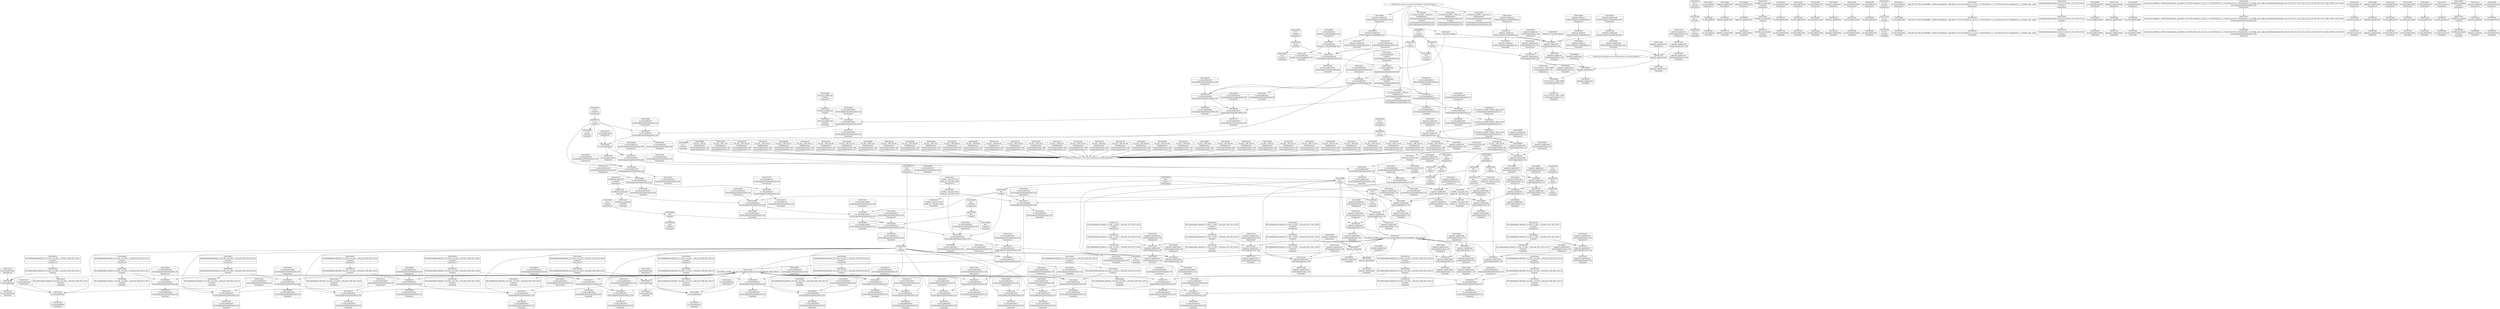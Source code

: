 digraph {
	CE0x5338bd0 [shape=record,shape=Mrecord,label="{CE0x5338bd0|aa_cred_profile:tobool4|security/apparmor/include/context.h,100|*SummSink*}"]
	CE0x5347f90 [shape=record,shape=Mrecord,label="{CE0x5347f90|i64_12|*Constant*|*SummSink*}"]
	CE0x53117a0 [shape=record,shape=Mrecord,label="{CE0x53117a0|apparmor_capable:error.0}"]
	CE0x530a2c0 [shape=record,shape=Mrecord,label="{CE0x530a2c0|128:_i64,_:_CRE_56,64_|*MultipleSource*|security/apparmor/lsm.c,146|security/apparmor/lsm.c,147}"]
	CE0x5331e60 [shape=record,shape=Mrecord,label="{CE0x5331e60|aa_cred_profile:security|security/apparmor/include/context.h,99|*SummSink*}"]
	CE0x52f5130 [shape=record,shape=Mrecord,label="{CE0x52f5130|apparmor_capable:cap|Function::apparmor_capable&Arg::cap::}"]
	CE0x53362d0 [shape=record,shape=Mrecord,label="{CE0x53362d0|aa_cred_profile:tmp14|security/apparmor/include/context.h,100|*SummSource*}"]
	CE0x5329bb0 [shape=record,shape=Mrecord,label="{CE0x5329bb0|aa_cred_profile:tmp18|security/apparmor/include/context.h,100|*SummSource*}"]
	CE0x53338a0 [shape=record,shape=Mrecord,label="{CE0x53338a0|aa_cred_profile:tmp5|security/apparmor/include/context.h,99}"]
	CE0x530b1f0 [shape=record,shape=Mrecord,label="{CE0x530b1f0|128:_i64,_:_CRE_124,128_|*MultipleSource*|security/apparmor/lsm.c,146|security/apparmor/lsm.c,147}"]
	CE0x53361d0 [shape=record,shape=Mrecord,label="{CE0x53361d0|aa_cred_profile:tmp14|security/apparmor/include/context.h,100}"]
	CE0x530f0c0 [shape=record,shape=Mrecord,label="{CE0x530f0c0|apparmor_capable:tmp8|security/apparmor/lsm.c,147|*SummSink*}"]
	CE0x5311ab0 [shape=record,shape=Mrecord,label="{CE0x5311ab0|apparmor_capable:tmp12|security/apparmor/lsm.c,148|*SummSink*}"]
	CE0x533faf0 [shape=record,shape=Mrecord,label="{CE0x533faf0|aa_cred_profile:bb}"]
	CE0x53631c0 [shape=record,shape=Mrecord,label="{CE0x53631c0|aa_cred_profile:tmp33|security/apparmor/include/context.h,101|*SummSource*}"]
	CE0x5360b40 [shape=record,shape=Mrecord,label="{CE0x5360b40|aa_cred_profile:tmp29|security/apparmor/include/context.h,100|*SummSink*}"]
	CE0x53481a0 [shape=record,shape=Mrecord,label="{CE0x53481a0|i64*_getelementptr_inbounds_(_16_x_i64_,_16_x_i64_*___llvm_gcov_ctr46,_i64_0,_i64_9)|*Constant*}"]
	CE0x52f30d0 [shape=record,shape=Mrecord,label="{CE0x52f30d0|apparmor_capable:if.end|*SummSource*}"]
	CE0x5311f60 [shape=record,shape=Mrecord,label="{CE0x5311f60|apparmor_capable:call3|security/apparmor/lsm.c,148|*SummSink*}"]
	CE0x5351020 [shape=record,shape=Mrecord,label="{CE0x5351020|aa_cred_profile:tmp16|security/apparmor/include/context.h,100}"]
	CE0x52f25c0 [shape=record,shape=Mrecord,label="{CE0x52f25c0|apparmor_capable:tmp3|security/apparmor/lsm.c,145|*SummSource*}"]
	CE0x535c8e0 [shape=record,shape=Mrecord,label="{CE0x535c8e0|i64*_getelementptr_inbounds_(_16_x_i64_,_16_x_i64_*___llvm_gcov_ctr46,_i64_0,_i64_12)|*Constant*|*SummSource*}"]
	CE0x5337cd0 [shape=record,shape=Mrecord,label="{CE0x5337cd0|aa_cred_profile:tmp3}"]
	CE0x52f0680 [shape=record,shape=Mrecord,label="{CE0x52f0680|apparmor_capable:if.then2|*SummSource*}"]
	CE0x52f7040 [shape=record,shape=Mrecord,label="{CE0x52f7040|GLOBAL:aa_cred_profile|*Constant*|*SummSource*}"]
	CE0x530e930 [shape=record,shape=Mrecord,label="{CE0x530e930|apparmor_capable:tmp6|security/apparmor/lsm.c,147|*SummSource*}"]
	CE0x5329e30 [shape=record,shape=Mrecord,label="{CE0x5329e30|aa_cred_profile:tmp19|security/apparmor/include/context.h,100}"]
	CE0x533e140 [shape=record,shape=Mrecord,label="{CE0x533e140|aa_cred_profile:do.end8}"]
	CE0x532fc40 [shape=record,shape=Mrecord,label="{CE0x532fc40|%struct.aa_task_cxt*_null|*Constant*}"]
	CE0x534f5c0 [shape=record,shape=Mrecord,label="{CE0x534f5c0|%struct.aa_profile*_null|*Constant*}"]
	CE0x52fc540 [shape=record,shape=Mrecord,label="{CE0x52fc540|aa_cred_profile:cred|Function::aa_cred_profile&Arg::cred::|*SummSink*}"]
	CE0x531b7b0 [shape=record,shape=Mrecord,label="{CE0x531b7b0|aa_cred_profile:if.then|*SummSink*}"]
	CE0x53604b0 [shape=record,shape=Mrecord,label="{CE0x53604b0|aa_cred_profile:tmp28|security/apparmor/include/context.h,100|*SummSource*}"]
	CE0x5310b50 [shape=record,shape=Mrecord,label="{CE0x5310b50|i64*_getelementptr_inbounds_(_8_x_i64_,_8_x_i64_*___llvm_gcov_ctr52,_i64_0,_i64_5)|*Constant*|*SummSource*}"]
	CE0x533fbc0 [shape=record,shape=Mrecord,label="{CE0x533fbc0|aa_cred_profile:bb|*SummSource*}"]
	CE0x531bee0 [shape=record,shape=Mrecord,label="{CE0x531bee0|aa_cred_profile:do.cond|*SummSink*}"]
	CE0x52f5d60 [shape=record,shape=Mrecord,label="{CE0x52f5d60|i64_0|*Constant*|*SummSink*}"]
	CE0x5348520 [shape=record,shape=Mrecord,label="{CE0x5348520|aa_cred_profile:tmp22|security/apparmor/include/context.h,100}"]
	CE0x5333a30 [shape=record,shape=Mrecord,label="{CE0x5333a30|aa_cred_profile:security|security/apparmor/include/context.h,99|*SummSource*}"]
	CE0x530e780 [shape=record,shape=Mrecord,label="{CE0x530e780|apparmor_capable:tmp6|security/apparmor/lsm.c,147}"]
	CE0x52fc650 [shape=record,shape=Mrecord,label="{CE0x52fc650|_ret_%struct.aa_profile*_%tmp34,_!dbg_!15510|security/apparmor/include/context.h,101|*SummSource*}"]
	CE0x52f87a0 [shape=record,shape=Mrecord,label="{CE0x52f87a0|apparmor_capable:cred|Function::apparmor_capable&Arg::cred::}"]
	CE0x5363fc0 [shape=record,shape=Mrecord,label="{CE0x5363fc0|aa_cred_profile:tmp34|security/apparmor/include/context.h,101|*SummSink*}"]
	CE0x533ef80 [shape=record,shape=Mrecord,label="{CE0x533ef80|aa_cred_profile:expval|security/apparmor/include/context.h,100|*SummSink*}"]
	CE0x533ade0 [shape=record,shape=Mrecord,label="{CE0x533ade0|i64*_getelementptr_inbounds_(_16_x_i64_,_16_x_i64_*___llvm_gcov_ctr46,_i64_0,_i64_4)|*Constant*|*SummSource*}"]
	CE0x530bab0 [shape=record,shape=Mrecord,label="{CE0x530bab0|apparmor_capable:error.1}"]
	CE0x530c4b0 [shape=record,shape=Mrecord,label="{CE0x530c4b0|128:_i64,_:_CRE_152,160_|*MultipleSource*|security/apparmor/lsm.c,146|security/apparmor/lsm.c,147}"]
	CE0x52f43d0 [shape=record,shape=Mrecord,label="{CE0x52f43d0|apparmor_capable:tobool|security/apparmor/lsm.c,145|*SummSource*}"]
	CE0x53340c0 [shape=record,shape=Mrecord,label="{CE0x53340c0|aa_cred_profile:tmp7|security/apparmor/include/context.h,100|*SummSource*}"]
	CE0x530bca0 [shape=record,shape=Mrecord,label="{CE0x530bca0|apparmor_capable:tmp14|security/apparmor/lsm.c,149|*SummSource*}"]
	CE0x530bf50 [shape=record,shape=Mrecord,label="{CE0x530bf50|i64*_getelementptr_inbounds_(_8_x_i64_,_8_x_i64_*___llvm_gcov_ctr52,_i64_0,_i64_7)|*Constant*}"]
	CE0x52f07f0 [shape=record,shape=Mrecord,label="{CE0x52f07f0|apparmor_capable:tmp|*SummSink*}"]
	CE0x530fb50 [shape=record,shape=Mrecord,label="{CE0x530fb50|apparmor_capable:tmp10|security/apparmor/lsm.c,147|*SummSource*}"]
	CE0x52f3170 [shape=record,shape=Mrecord,label="{CE0x52f3170|apparmor_capable:if.end|*SummSink*}"]
	CE0x53497f0 [shape=record,shape=Mrecord,label="{CE0x53497f0|aa_cred_profile:tmp24|security/apparmor/include/context.h,100|*SummSource*}"]
	CE0x5310070 [shape=record,shape=Mrecord,label="{CE0x5310070|apparmor_capable:cmp|security/apparmor/lsm.c,147|*SummSink*}"]
	CE0x51bb800 [shape=record,shape=Mrecord,label="{CE0x51bb800|apparmor_capable:tmp2|security/apparmor/lsm.c,145}"]
	CE0x52f0940 [shape=record,shape=Mrecord,label="{CE0x52f0940|i64_1|*Constant*|*SummSink*}"]
	CE0x52ec580 [shape=record,shape=Mrecord,label="{CE0x52ec580|apparmor_capable:entry}"]
	CE0x5353d80 [shape=record,shape=Mrecord,label="{CE0x5353d80|aa_cred_profile:do.body5|*SummSink*}"]
	CE0x533cb50 [shape=record,shape=Mrecord,label="{CE0x533cb50|i64*_getelementptr_inbounds_(_16_x_i64_,_16_x_i64_*___llvm_gcov_ctr46,_i64_0,_i64_4)|*Constant*}"]
	CE0x533e600 [shape=record,shape=Mrecord,label="{CE0x533e600|aa_cred_profile:lor.rhs|*SummSink*}"]
	CE0x534b730 [shape=record,shape=Mrecord,label="{CE0x534b730|aa_cred_profile:tmp17|security/apparmor/include/context.h,100|*SummSink*}"]
	CE0x531a7b0 [shape=record,shape=Mrecord,label="{CE0x531a7b0|i32_100|*Constant*|*SummSink*}"]
	"CONST[source:0(mediator),value:0(static)][purpose:{operation}][SnkIdx:1]"
	CE0x5363790 [shape=record,shape=Mrecord,label="{CE0x5363790|aa_cred_profile:profile11|security/apparmor/include/context.h,101|*SummSource*}"]
	CE0x530be70 [shape=record,shape=Mrecord,label="{CE0x530be70|apparmor_capable:error.1|*SummSink*}"]
	CE0x52f49b0 [shape=record,shape=Mrecord,label="{CE0x52f49b0|aa_cred_profile:entry|*SummSink*}"]
	CE0x52f6970 [shape=record,shape=Mrecord,label="{CE0x52f6970|i32_0|*Constant*|*SummSink*}"]
	CE0x52fcfb0 [shape=record,shape=Mrecord,label="{CE0x52fcfb0|GLOBAL:__llvm_gcov_ctr52|Global_var:__llvm_gcov_ctr52|*SummSink*}"]
	CE0x53403d0 [shape=record,shape=Mrecord,label="{CE0x53403d0|i64*_getelementptr_inbounds_(_16_x_i64_,_16_x_i64_*___llvm_gcov_ctr46,_i64_0,_i64_1)|*Constant*|*SummSource*}"]
	CE0x532ea60 [shape=record,shape=Mrecord,label="{CE0x532ea60|aa_cred_profile:lnot3|security/apparmor/include/context.h,100}"]
	CE0x5360830 [shape=record,shape=Mrecord,label="{CE0x5360830|aa_cred_profile:tmp29|security/apparmor/include/context.h,100}"]
	CE0x530b040 [shape=record,shape=Mrecord,label="{CE0x530b040|128:_i64,_:_CRE_120,124_|*MultipleSource*|security/apparmor/lsm.c,146|security/apparmor/lsm.c,147}"]
	CE0x5349b70 [shape=record,shape=Mrecord,label="{CE0x5349b70|aa_cred_profile:tmp25|security/apparmor/include/context.h,100}"]
	CE0x5ecee10 [shape=record,shape=Mrecord,label="{CE0x5ecee10|COLLAPSED:_GCMRE___llvm_gcov_ctr52_internal_global_8_x_i64_zeroinitializer:_elem_0:default:}"]
	CE0x532b290 [shape=record,shape=Mrecord,label="{CE0x532b290|GLOBAL:__llvm_gcov_ctr46|Global_var:__llvm_gcov_ctr46}"]
	CE0x52ff0c0 [shape=record,shape=Mrecord,label="{CE0x52ff0c0|apparmor_capable:tmp16|security/apparmor/lsm.c,150|*SummSource*}"]
	CE0x53184a0 [shape=record,shape=Mrecord,label="{CE0x53184a0|void_(i8*,_i32,_i64)*_asm_sideeffect_1:_09ud2_0A.pushsection___bug_table,_22a_22_0A2:_09.long_1b_-_2b,_$_0:c_-_2b_0A_09.word_$_1:c_,_0_0A_09.org_2b+$_2:c_0A.popsection_,_i,i,i,_dirflag_,_fpsr_,_flags_|*SummSink*}"]
	"CONST[source:1(input),value:2(dynamic)][purpose:{subject}][SrcIdx:1]"
	CE0x52fcc00 [shape=record,shape=Mrecord,label="{CE0x52fcc00|128:_i8*,_:_CRE:_elem_0:default:}"]
	CE0x5352660 [shape=record,shape=Mrecord,label="{CE0x5352660|aa_cred_profile:tmp19|security/apparmor/include/context.h,100|*SummSink*}"]
	CE0x531a5c0 [shape=record,shape=Mrecord,label="{CE0x531a5c0|i32_100|*Constant*}"]
	CE0x52f5f80 [shape=record,shape=Mrecord,label="{CE0x52f5f80|apparmor_capable:tmp3|security/apparmor/lsm.c,145}"]
	CE0x531a230 [shape=record,shape=Mrecord,label="{CE0x531a230|i8*_getelementptr_inbounds_(_36_x_i8_,_36_x_i8_*_.str12,_i32_0,_i32_0)|*Constant*|*SummSink*}"]
	CE0x530c980 [shape=record,shape=Mrecord,label="{CE0x530c980|128:_i64,_:_CRE_200,208_|*MultipleSource*|security/apparmor/lsm.c,146|security/apparmor/lsm.c,147}"]
	CE0x5310590 [shape=record,shape=Mrecord,label="{CE0x5310590|i64_3|*Constant*}"]
	CE0x52fd320 [shape=record,shape=Mrecord,label="{CE0x52fd320|aa_cred_profile:do.end10}"]
	CE0x52f27e0 [shape=record,shape=Mrecord,label="{CE0x52f27e0|apparmor_capable:tmp4|security/apparmor/lsm.c,145|*SummSink*}"]
	CE0x5311e30 [shape=record,shape=Mrecord,label="{CE0x5311e30|apparmor_capable:call3|security/apparmor/lsm.c,148|*SummSource*}"]
	CE0x5360520 [shape=record,shape=Mrecord,label="{CE0x5360520|aa_cred_profile:tmp28|security/apparmor/include/context.h,100|*SummSink*}"]
	"CONST[source:0(mediator),value:2(dynamic)][purpose:{subject}][SnkIdx:0]"
	CE0x53336c0 [shape=record,shape=Mrecord,label="{CE0x53336c0|i32_22|*Constant*}"]
	CE0x532e990 [shape=record,shape=Mrecord,label="{CE0x532e990|aa_cred_profile:lnot2|security/apparmor/include/context.h,100|*SummSink*}"]
	CE0x52f71c0 [shape=record,shape=Mrecord,label="{CE0x52f71c0|GLOBAL:aa_cred_profile|*Constant*|*SummSink*}"]
	CE0x52f41c0 [shape=record,shape=Mrecord,label="{CE0x52f41c0|apparmor_capable:tmp3|security/apparmor/lsm.c,145|*SummSink*}"]
	CE0x52f4440 [shape=record,shape=Mrecord,label="{CE0x52f4440|apparmor_capable:tobool|security/apparmor/lsm.c,145|*SummSink*}"]
	CE0x530fcc0 [shape=record,shape=Mrecord,label="{CE0x530fcc0|apparmor_capable:tmp10|security/apparmor/lsm.c,147|*SummSink*}"]
	CE0x534bfe0 [shape=record,shape=Mrecord,label="{CE0x534bfe0|aa_cred_profile:profile|security/apparmor/include/context.h,100|*SummSink*}"]
	CE0x52f7410 [shape=record,shape=Mrecord,label="{CE0x52f7410|apparmor_capable:if.end4|*SummSink*}"]
	CE0x52fcf40 [shape=record,shape=Mrecord,label="{CE0x52fcf40|GLOBAL:__llvm_gcov_ctr52|Global_var:__llvm_gcov_ctr52|*SummSource*}"]
	CE0x532b130 [shape=record,shape=Mrecord,label="{CE0x532b130|aa_cred_profile:tmp7|security/apparmor/include/context.h,100}"]
	CE0x52f4a20 [shape=record,shape=Mrecord,label="{CE0x52f4a20|aa_cred_profile:cred|Function::aa_cred_profile&Arg::cred::}"]
	CE0x532bb20 [shape=record,shape=Mrecord,label="{CE0x532bb20|aa_cred_profile:tmp10|security/apparmor/include/context.h,100|*SummSource*}"]
	CE0x5348770 [shape=record,shape=Mrecord,label="{CE0x5348770|aa_cred_profile:tmp23|security/apparmor/include/context.h,100}"]
	CE0x5348590 [shape=record,shape=Mrecord,label="{CE0x5348590|aa_cred_profile:tmp22|security/apparmor/include/context.h,100|*SummSource*}"]
	CE0x532a050 [shape=record,shape=Mrecord,label="{CE0x532a050|aa_cred_profile:tmp19|security/apparmor/include/context.h,100|*SummSource*}"]
	CE0x53125b0 [shape=record,shape=Mrecord,label="{CE0x53125b0|i64*_getelementptr_inbounds_(_8_x_i64_,_8_x_i64_*___llvm_gcov_ctr52,_i64_0,_i64_6)|*Constant*}"]
	CE0x53412c0 [shape=record,shape=Mrecord,label="{CE0x53412c0|aa_cred_profile:tmp21|security/apparmor/include/context.h,100|*SummSink*}"]
	CE0x53326f0 [shape=record,shape=Mrecord,label="{CE0x53326f0|aa_cred_profile:tmp6|security/apparmor/include/context.h,100|*SummSink*}"]
	CE0x535f9c0 [shape=record,shape=Mrecord,label="{CE0x535f9c0|i64*_getelementptr_inbounds_(_16_x_i64_,_16_x_i64_*___llvm_gcov_ctr46,_i64_0,_i64_13)|*Constant*}"]
	CE0x5352b50 [shape=record,shape=Mrecord,label="{CE0x5352b50|i64*_getelementptr_inbounds_(_16_x_i64_,_16_x_i64_*___llvm_gcov_ctr46,_i64_0,_i64_8)|*Constant*|*SummSource*}"]
	CE0x52f1ad0 [shape=record,shape=Mrecord,label="{CE0x52f1ad0|apparmor_capable:tmp5|security/apparmor/lsm.c,145}"]
	CE0x5340ce0 [shape=record,shape=Mrecord,label="{CE0x5340ce0|aa_cred_profile:tmp20|security/apparmor/include/context.h,100|*SummSource*}"]
	CE0x53357c0 [shape=record,shape=Mrecord,label="{CE0x53357c0|i1_true|*Constant*}"]
	CE0x53317e0 [shape=record,shape=Mrecord,label="{CE0x53317e0|GLOBAL:llvm.expect.i64|*Constant*|*SummSource*}"]
	CE0x5347eb0 [shape=record,shape=Mrecord,label="{CE0x5347eb0|i64_12|*Constant*}"]
	CE0x531bdf0 [shape=record,shape=Mrecord,label="{CE0x531bdf0|aa_cred_profile:do.cond|*SummSource*}"]
	CE0x531b600 [shape=record,shape=Mrecord,label="{CE0x531b600|aa_cred_profile:if.then|*SummSource*}"]
	CE0x533e9c0 [shape=record,shape=Mrecord,label="{CE0x533e9c0|i64*_getelementptr_inbounds_(_16_x_i64_,_16_x_i64_*___llvm_gcov_ctr46,_i64_0,_i64_0)|*Constant*|*SummSource*}"]
	CE0x534ab40 [shape=record,shape=Mrecord,label="{CE0x534ab40|i64*_getelementptr_inbounds_(_16_x_i64_,_16_x_i64_*___llvm_gcov_ctr46,_i64_0,_i64_7)|*Constant*|*SummSink*}"]
	CE0x531c3d0 [shape=record,shape=Mrecord,label="{CE0x531c3d0|i32_0|*Constant*}"]
	CE0x5341250 [shape=record,shape=Mrecord,label="{CE0x5341250|aa_cred_profile:tmp21|security/apparmor/include/context.h,100|*SummSource*}"]
	CE0x5362b30 [shape=record,shape=Mrecord,label="{CE0x5362b30|aa_cred_profile:tmp32|security/apparmor/include/context.h,101|*SummSource*}"]
	CE0x5337be0 [shape=record,shape=Mrecord,label="{CE0x5337be0|aa_cred_profile:tmp2|*SummSink*}"]
	CE0x52f70b0 [shape=record,shape=Mrecord,label="{CE0x52f70b0|aa_cred_profile:entry}"]
	CE0x53376f0 [shape=record,shape=Mrecord,label="{CE0x53376f0|aa_cred_profile:tmp8|security/apparmor/include/context.h,100|*SummSink*}"]
	CE0x533a410 [shape=record,shape=Mrecord,label="{CE0x533a410|aa_cred_profile:do.body6|*SummSink*}"]
	CE0x533f8d0 [shape=record,shape=Mrecord,label="{CE0x533f8d0|aa_cred_profile:bb|*SummSink*}"]
	CE0x53056e0 [shape=record,shape=Mrecord,label="{CE0x53056e0|_call_void_asm_sideeffect_1:_09ud2_0A.pushsection___bug_table,_22a_22_0A2:_09.long_1b_-_2b,_$_0:c_-_2b_0A_09.word_$_1:c_,_0_0A_09.org_2b+$_2:c_0A.popsection_,_i,i,i,_dirflag_,_fpsr_,_flags_(i8*_getelementptr_inbounds_(_36_x_i8_,_36_x_i8_*_.str12,_i32_0,_i32_0),_i32_100,_i64_12)_#2,_!dbg_!15490,_!srcloc_!15493|security/apparmor/include/context.h,100|*SummSource*}"]
	CE0x5306930 [shape=record,shape=Mrecord,label="{CE0x5306930|apparmor_capable:mode|security/apparmor/lsm.c,147|*SummSource*}"]
	CE0x533c300 [shape=record,shape=Mrecord,label="{CE0x533c300|_call_void_mcount()_#2|*SummSink*}"]
	CE0x533c810 [shape=record,shape=Mrecord,label="{CE0x533c810|aa_cred_profile:tmp9|security/apparmor/include/context.h,100|*SummSource*}"]
	CE0x5311940 [shape=record,shape=Mrecord,label="{CE0x5311940|apparmor_capable:tmp12|security/apparmor/lsm.c,148|*SummSource*}"]
	CE0x532bb90 [shape=record,shape=Mrecord,label="{CE0x532bb90|aa_cred_profile:tmp10|security/apparmor/include/context.h,100|*SummSink*}"]
	CE0x533f100 [shape=record,shape=Mrecord,label="{CE0x533f100|aa_cred_profile:tobool4|security/apparmor/include/context.h,100|*SummSource*}"]
	CE0x534ecb0 [shape=record,shape=Mrecord,label="{CE0x534ecb0|i64_1|*Constant*}"]
	CE0x5333830 [shape=record,shape=Mrecord,label="{CE0x5333830|i32_22|*Constant*|*SummSource*}"]
	CE0x53331f0 [shape=record,shape=Mrecord,label="{CE0x53331f0|aa_cred_profile:tmp11|security/apparmor/include/context.h,100|*SummSink*}"]
	CE0x531aeb0 [shape=record,shape=Mrecord,label="{CE0x531aeb0|aa_cred_profile:if.then}"]
	CE0x533c290 [shape=record,shape=Mrecord,label="{CE0x533c290|_call_void_mcount()_#2|*SummSource*}"]
	CE0x5306640 [shape=record,shape=Mrecord,label="{CE0x5306640|128:_i64,_:_CRE_0,8_|*MultipleSource*|security/apparmor/lsm.c,146|security/apparmor/lsm.c,147}"]
	CE0x530a620 [shape=record,shape=Mrecord,label="{CE0x530a620|128:_i64,_:_CRE_72,80_|*MultipleSource*|security/apparmor/lsm.c,146|security/apparmor/lsm.c,147}"]
	CE0x53519e0 [shape=record,shape=Mrecord,label="{CE0x53519e0|aa_cred_profile:tmp13|*SummSink*}"]
	CE0x531ac10 [shape=record,shape=Mrecord,label="{CE0x531ac10|_ret_i32_%error.1,_!dbg_!15489|security/apparmor/lsm.c,150|*SummSink*}"]
	CE0x53401f0 [shape=record,shape=Mrecord,label="{CE0x53401f0|aa_cred_profile:tmp1|*SummSink*}"]
	CE0x5332680 [shape=record,shape=Mrecord,label="{CE0x5332680|i64_0|*Constant*}"]
	CE0x52ef390 [shape=record,shape=Mrecord,label="{CE0x52ef390|apparmor_capable:if.then|*SummSink*}"]
	CE0x535c5a0 [shape=record,shape=Mrecord,label="{CE0x535c5a0|i64*_getelementptr_inbounds_(_16_x_i64_,_16_x_i64_*___llvm_gcov_ctr46,_i64_0,_i64_12)|*Constant*}"]
	CE0x5353340 [shape=record,shape=Mrecord,label="{CE0x5353340|aa_cred_profile:lnot.ext|security/apparmor/include/context.h,100|*SummSource*}"]
	CE0x530be00 [shape=record,shape=Mrecord,label="{CE0x530be00|apparmor_capable:error.1|*SummSource*}"]
	CE0x530cce0 [shape=record,shape=Mrecord,label="{CE0x530cce0|128:_i64,_:_CRE_216,224_|*MultipleSource*|security/apparmor/lsm.c,146|security/apparmor/lsm.c,147}"]
	CE0x5340c70 [shape=record,shape=Mrecord,label="{CE0x5340c70|aa_cred_profile:tmp20|security/apparmor/include/context.h,100}"]
	CE0x53349a0 [shape=record,shape=Mrecord,label="{CE0x53349a0|aa_cred_profile:tmp13}"]
	CE0x535c3e0 [shape=record,shape=Mrecord,label="{CE0x535c3e0|aa_cred_profile:tmp25|security/apparmor/include/context.h,100|*SummSink*}"]
	CE0x5306a00 [shape=record,shape=Mrecord,label="{CE0x5306a00|apparmor_capable:mode|security/apparmor/lsm.c,147|*SummSink*}"]
	CE0x52f6900 [shape=record,shape=Mrecord,label="{CE0x52f6900|i32_0|*Constant*|*SummSource*}"]
	CE0x5331430 [shape=record,shape=Mrecord,label="{CE0x5331430|GLOBAL:llvm.expect.i64|*Constant*}"]
	CE0x52f3cf0 [shape=record,shape=Mrecord,label="{CE0x52f3cf0|apparmor_capable:call1|security/apparmor/lsm.c,146}"]
	CE0x535f6e0 [shape=record,shape=Mrecord,label="{CE0x535f6e0|aa_cred_profile:tmp27|security/apparmor/include/context.h,100|*SummSource*}"]
	CE0x5338fe0 [shape=record,shape=Mrecord,label="{CE0x5338fe0|i64_6|*Constant*|*SummSource*}"]
	CE0x52f5280 [shape=record,shape=Mrecord,label="{CE0x52f5280|apparmor_capable:cap|Function::apparmor_capable&Arg::cap::|*SummSource*}"]
	CE0x5360a20 [shape=record,shape=Mrecord,label="{CE0x5360a20|aa_cred_profile:tmp29|security/apparmor/include/context.h,100|*SummSource*}"]
	CE0x5330430 [shape=record,shape=Mrecord,label="{CE0x5330430|aa_cred_profile:tmp6|security/apparmor/include/context.h,100|*SummSource*}"]
	CE0x52fecd0 [shape=record,shape=Mrecord,label="{CE0x52fecd0|apparmor_capable:tmp15|security/apparmor/lsm.c,150|*SummSink*}"]
	CE0x532e900 [shape=record,shape=Mrecord,label="{CE0x532e900|aa_cred_profile:lnot2|security/apparmor/include/context.h,100|*SummSource*}"]
	CE0x52ef6c0 [shape=record,shape=Mrecord,label="{CE0x52ef6c0|apparmor_capable:entry|*SummSource*}"]
	CE0x533ee80 [shape=record,shape=Mrecord,label="{CE0x533ee80|aa_cred_profile:expval|security/apparmor/include/context.h,100|*SummSource*}"]
	CE0x530c100 [shape=record,shape=Mrecord,label="{CE0x530c100|i64*_getelementptr_inbounds_(_8_x_i64_,_8_x_i64_*___llvm_gcov_ctr52,_i64_0,_i64_7)|*Constant*|*SummSource*}"]
	CE0x534b360 [shape=record,shape=Mrecord,label="{CE0x534b360|aa_cred_profile:tmp17|security/apparmor/include/context.h,100}"]
	CE0x52f5820 [shape=record,shape=Mrecord,label="{CE0x52f5820|apparmor_capable:audit|Function::apparmor_capable&Arg::audit::|*SummSource*}"]
	CE0x5310cf0 [shape=record,shape=Mrecord,label="{CE0x5310cf0|i64*_getelementptr_inbounds_(_8_x_i64_,_8_x_i64_*___llvm_gcov_ctr52,_i64_0,_i64_5)|*Constant*|*SummSink*}"]
	CE0x535cc20 [shape=record,shape=Mrecord,label="{CE0x535cc20|i64*_getelementptr_inbounds_(_16_x_i64_,_16_x_i64_*___llvm_gcov_ctr46,_i64_0,_i64_12)|*Constant*|*SummSink*}"]
	CE0x530b8b0 [shape=record,shape=Mrecord,label="{CE0x530b8b0|128:_i64,_:_CRE_148,152_|*MultipleSource*|security/apparmor/lsm.c,146|security/apparmor/lsm.c,147}"]
	CE0x5337b70 [shape=record,shape=Mrecord,label="{CE0x5337b70|aa_cred_profile:tmp2|*SummSource*}"]
	CE0x534ec20 [shape=record,shape=Mrecord,label="{CE0x534ec20|aa_cred_profile:tmp|*SummSink*}"]
	CE0x5360d00 [shape=record,shape=Mrecord,label="{CE0x5360d00|i64*_getelementptr_inbounds_(_16_x_i64_,_16_x_i64_*___llvm_gcov_ctr46,_i64_0,_i64_14)|*Constant*}"]
	CE0x533a5f0 [shape=record,shape=Mrecord,label="{CE0x533a5f0|aa_cred_profile:do.end|*SummSource*}"]
	CE0x5349860 [shape=record,shape=Mrecord,label="{CE0x5349860|aa_cred_profile:tmp24|security/apparmor/include/context.h,100|*SummSink*}"]
	CE0x533d3b0 [shape=record,shape=Mrecord,label="{CE0x533d3b0|aa_cred_profile:lnot.ext|security/apparmor/include/context.h,100}"]
	CE0x5363380 [shape=record,shape=Mrecord,label="{CE0x5363380|aa_cred_profile:tmp33|security/apparmor/include/context.h,101|*SummSink*}"]
	CE0x52f44b0 [shape=record,shape=Mrecord,label="{CE0x52f44b0|i64_2|*Constant*|*SummSource*}"]
	CE0x530eba0 [shape=record,shape=Mrecord,label="{CE0x530eba0|apparmor_capable:tmp7|security/apparmor/lsm.c,147|*SummSink*}"]
	CE0x533a4b0 [shape=record,shape=Mrecord,label="{CE0x533a4b0|aa_cred_profile:do.end}"]
	CE0x530cb30 [shape=record,shape=Mrecord,label="{CE0x530cb30|128:_i64,_:_CRE_208,212_|*MultipleSource*|security/apparmor/lsm.c,146|security/apparmor/lsm.c,147}"]
	CE0x52f7a30 [shape=record,shape=Mrecord,label="{CE0x52f7a30|aa_cred_profile:do.body|*SummSink*}"]
	CE0x5363910 [shape=record,shape=Mrecord,label="{CE0x5363910|aa_cred_profile:profile11|security/apparmor/include/context.h,101|*SummSink*}"]
	CE0x5353850 [shape=record,shape=Mrecord,label="{CE0x5353850|aa_cred_profile:conv|security/apparmor/include/context.h,100|*SummSink*}"]
	CE0x534de40 [shape=record,shape=Mrecord,label="{CE0x534de40|0:_%struct.aa_profile*,_:_CRE_8,16_|*MultipleSource*|security/apparmor/include/context.h,99|*LoadInst*|security/apparmor/include/context.h,99|security/apparmor/include/context.h,100}"]
	CE0x53120d0 [shape=record,shape=Mrecord,label="{CE0x53120d0|apparmor_capable:error.0|*SummSource*}"]
	CE0x530eac0 [shape=record,shape=Mrecord,label="{CE0x530eac0|apparmor_capable:tmp7|security/apparmor/lsm.c,147}"]
	CE0x5341d60 [shape=record,shape=Mrecord,label="{CE0x5341d60|aa_cred_profile:tmp12|security/apparmor/include/context.h,100}"]
	CE0x5339dd0 [shape=record,shape=Mrecord,label="{CE0x5339dd0|i64*_getelementptr_inbounds_(_16_x_i64_,_16_x_i64_*___llvm_gcov_ctr46,_i64_0,_i64_4)|*Constant*|*SummSink*}"]
	CE0x533f520 [shape=record,shape=Mrecord,label="{CE0x533f520|aa_cred_profile:do.body}"]
	CE0x533bff0 [shape=record,shape=Mrecord,label="{CE0x533bff0|_call_void_mcount()_#2}"]
	CE0x52ec840 [shape=record,shape=Mrecord,label="{CE0x52ec840|apparmor_capable:if.then2|*SummSink*}"]
	CE0x531ad40 [shape=record,shape=Mrecord,label="{CE0x531ad40|aa_cred_profile:do.body5}"]
	CE0x5337e20 [shape=record,shape=Mrecord,label="{CE0x5337e20|aa_cred_profile:tmp3|*SummSource*}"]
	CE0x52fef40 [shape=record,shape=Mrecord,label="{CE0x52fef40|apparmor_capable:tmp16|security/apparmor/lsm.c,150}"]
	CE0x533a6f0 [shape=record,shape=Mrecord,label="{CE0x533a6f0|aa_cred_profile:do.end|*SummSink*}"]
	CE0x52f7350 [shape=record,shape=Mrecord,label="{CE0x52f7350|apparmor_capable:if.end4|*SummSource*}"]
	CE0x533dd50 [shape=record,shape=Mrecord,label="{CE0x533dd50|aa_cred_profile:if.end|*SummSource*}"]
	CE0x533e490 [shape=record,shape=Mrecord,label="{CE0x533e490|aa_cred_profile:do.body6|*SummSource*}"]
	CE0x5351bc0 [shape=record,shape=Mrecord,label="{CE0x5351bc0|aa_cred_profile:lnot2|security/apparmor/include/context.h,100}"]
	CE0x532c610 [shape=record,shape=Mrecord,label="{CE0x532c610|aa_cred_profile:do.end8|*SummSource*}"]
	CE0x52f16c0 [shape=record,shape=Mrecord,label="{CE0x52f16c0|_call_void_mcount()_#2}"]
	CE0x533eff0 [shape=record,shape=Mrecord,label="{CE0x533eff0|aa_cred_profile:tobool4|security/apparmor/include/context.h,100}"]
	CE0x52f6010 [shape=record,shape=Mrecord,label="{CE0x52f6010|_ret_%struct.aa_profile*_%tmp34,_!dbg_!15510|security/apparmor/include/context.h,101|*SummSink*}"]
	CE0x533e590 [shape=record,shape=Mrecord,label="{CE0x533e590|aa_cred_profile:lor.rhs|*SummSource*}"]
	CE0x5331660 [shape=record,shape=Mrecord,label="{CE0x5331660|aa_cred_profile:expval|security/apparmor/include/context.h,100}"]
	CE0x5353c50 [shape=record,shape=Mrecord,label="{CE0x5353c50|aa_cred_profile:do.body|*SummSource*}"]
	CE0x533d070 [shape=record,shape=Mrecord,label="{CE0x533d070|aa_cred_profile:lnot3|security/apparmor/include/context.h,100|*SummSource*}"]
	CE0x533ecf0 [shape=record,shape=Mrecord,label="{CE0x533ecf0|GLOBAL:llvm.expect.i64|*Constant*|*SummSink*}"]
	CE0x534be80 [shape=record,shape=Mrecord,label="{CE0x534be80|aa_cred_profile:profile|security/apparmor/include/context.h,100|*SummSource*}"]
	CE0x5341060 [shape=record,shape=Mrecord,label="{CE0x5341060|aa_cred_profile:tmp21|security/apparmor/include/context.h,100}"]
	CE0x5363ad0 [shape=record,shape=Mrecord,label="{CE0x5363ad0|aa_cred_profile:tmp34|security/apparmor/include/context.h,101}"]
	CE0x52f0a40 [shape=record,shape=Mrecord,label="{CE0x52f0a40|i64*_getelementptr_inbounds_(_8_x_i64_,_8_x_i64_*___llvm_gcov_ctr52,_i64_0,_i64_0)|*Constant*|*SummSource*}"]
	CE0x52eddb0 [shape=record,shape=Mrecord,label="{CE0x52eddb0|apparmor_capable:tmp|*SummSource*}"]
	CE0x5333910 [shape=record,shape=Mrecord,label="{CE0x5333910|aa_cred_profile:security|security/apparmor/include/context.h,99}"]
	CE0x53330d0 [shape=record,shape=Mrecord,label="{CE0x53330d0|aa_cred_profile:tmp11|security/apparmor/include/context.h,100|*SummSource*}"]
	CE0x5361070 [shape=record,shape=Mrecord,label="{CE0x5361070|i64*_getelementptr_inbounds_(_16_x_i64_,_16_x_i64_*___llvm_gcov_ctr46,_i64_0,_i64_14)|*Constant*|*SummSource*}"]
	CE0x530c620 [shape=record,shape=Mrecord,label="{CE0x530c620|128:_i64,_:_CRE_160,188_|*MultipleSource*|security/apparmor/lsm.c,146|security/apparmor/lsm.c,147}"]
	CE0x5306860 [shape=record,shape=Mrecord,label="{CE0x5306860|apparmor_capable:mode|security/apparmor/lsm.c,147}"]
	CE0x5337450 [shape=record,shape=Mrecord,label="{CE0x5337450|aa_cred_profile:tmp8|security/apparmor/include/context.h,100|*SummSource*}"]
	CE0x52f2c00 [shape=record,shape=Mrecord,label="{CE0x52f2c00|apparmor_capable:tmp1|*SummSink*}"]
	CE0x530f540 [shape=record,shape=Mrecord,label="{CE0x530f540|apparmor_capable:tmp9|security/apparmor/lsm.c,147|*SummSource*}"]
	CE0x531bd10 [shape=record,shape=Mrecord,label="{CE0x531bd10|aa_cred_profile:do.cond}"]
	CE0x530eb30 [shape=record,shape=Mrecord,label="{CE0x530eb30|apparmor_capable:tmp7|security/apparmor/lsm.c,147|*SummSource*}"]
	CE0x52f8850 [shape=record,shape=Mrecord,label="{CE0x52f8850|apparmor_capable:cred|Function::apparmor_capable&Arg::cred::|*SummSource*}"]
	CE0x532d450 [shape=record,shape=Mrecord,label="{CE0x532d450|aa_cred_profile:tmp1}"]
	CE0x530ae90 [shape=record,shape=Mrecord,label="{CE0x530ae90|128:_i64,_:_CRE_112,120_|*MultipleSource*|security/apparmor/lsm.c,146|security/apparmor/lsm.c,147}"]
	CE0x5309d80 [shape=record,shape=Mrecord,label="{CE0x5309d80|128:_i64,_:_CRE_32,40_|*MultipleSource*|security/apparmor/lsm.c,146|security/apparmor/lsm.c,147}"]
	CE0x52a7920 [shape=record,shape=Mrecord,label="{CE0x52a7920|GLOBAL:cap_capable|*Constant*}"]
	CE0x5350ce0 [shape=record,shape=Mrecord,label="{CE0x5350ce0|aa_cred_profile:tmp15|security/apparmor/include/context.h,100|*SummSource*}"]
	CE0x5362040 [shape=record,shape=Mrecord,label="{CE0x5362040|i64*_getelementptr_inbounds_(_16_x_i64_,_16_x_i64_*___llvm_gcov_ctr46,_i64_0,_i64_15)|*Constant*}"]
	CE0x52edec0 [shape=record,shape=Mrecord,label="{CE0x52edec0|apparmor_capable:bb}"]
	CE0x533df90 [shape=record,shape=Mrecord,label="{CE0x533df90|aa_cred_profile:lor.end|*SummSource*}"]
	CE0x5311810 [shape=record,shape=Mrecord,label="{CE0x5311810|apparmor_capable:tmp12|security/apparmor/lsm.c,148}"]
	CE0x5335750 [shape=record,shape=Mrecord,label="{CE0x5335750|aa_cred_profile:tobool1|security/apparmor/include/context.h,100|*SummSink*}"]
	CE0x5340d50 [shape=record,shape=Mrecord,label="{CE0x5340d50|aa_cred_profile:tmp20|security/apparmor/include/context.h,100|*SummSink*}"]
	CE0x5350560 [shape=record,shape=Mrecord,label="{CE0x5350560|aa_cred_profile:lnot|security/apparmor/include/context.h,100|*SummSink*}"]
	CE0x532fa80 [shape=record,shape=Mrecord,label="{CE0x532fa80|aa_cred_profile:tmp5|security/apparmor/include/context.h,99|*SummSink*}"]
	CE0x52f37a0 [shape=record,shape=Mrecord,label="{CE0x52f37a0|i32_0|*Constant*}"]
	CE0x533b760 [shape=record,shape=Mrecord,label="{CE0x533b760|aa_cred_profile:tmp2}"]
	CE0x53291d0 [shape=record,shape=Mrecord,label="{CE0x53291d0|aa_cred_profile:profile|security/apparmor/include/context.h,100}"]
	CE0x533e250 [shape=record,shape=Mrecord,label="{CE0x533e250|aa_cred_profile:if.end|*SummSink*}"]
	CE0x52edc80 [shape=record,shape=Mrecord,label="{CE0x52edc80|i64*_getelementptr_inbounds_(_8_x_i64_,_8_x_i64_*___llvm_gcov_ctr52,_i64_0,_i64_0)|*Constant*|*SummSink*}"]
	CE0x5350e60 [shape=record,shape=Mrecord,label="{CE0x5350e60|aa_cred_profile:tmp15|security/apparmor/include/context.h,100|*SummSink*}"]
	CE0x5351450 [shape=record,shape=Mrecord,label="{CE0x5351450|aa_cred_profile:tmp16|security/apparmor/include/context.h,100|*SummSink*}"]
	CE0x52ee0c0 [shape=record,shape=Mrecord,label="{CE0x52ee0c0|apparmor_capable:bb|*SummSource*}"]
	CE0x530da00 [shape=record,shape=Mrecord,label="{CE0x530da00|128:_i64,_:_CRE_240,248_|*MultipleSource*|security/apparmor/lsm.c,146|security/apparmor/lsm.c,147}"]
	CE0x5360070 [shape=record,shape=Mrecord,label="{CE0x5360070|i64*_getelementptr_inbounds_(_16_x_i64_,_16_x_i64_*___llvm_gcov_ctr46,_i64_0,_i64_13)|*Constant*|*SummSink*}"]
	CE0x5312de0 [shape=record,shape=Mrecord,label="{CE0x5312de0|apparmor_capable:tmp13|security/apparmor/lsm.c,149}"]
	CE0x5353640 [shape=record,shape=Mrecord,label="{CE0x5353640|aa_cred_profile:conv|security/apparmor/include/context.h,100}"]
	CE0x530dbb0 [shape=record,shape=Mrecord,label="{CE0x530dbb0|128:_i64,_:_CRE_248,256_|*MultipleSource*|security/apparmor/lsm.c,146|security/apparmor/lsm.c,147}"]
	CE0x533dc20 [shape=record,shape=Mrecord,label="{CE0x533dc20|aa_cred_profile:if.end}"]
	CE0x52fcb90 [shape=record,shape=Mrecord,label="{CE0x52fcb90|apparmor_capable:cred|Function::apparmor_capable&Arg::cred::|*SummSink*}"]
	CE0x5309bd0 [shape=record,shape=Mrecord,label="{CE0x5309bd0|128:_i64,_:_CRE_24,32_|*MultipleSource*|security/apparmor/lsm.c,146|security/apparmor/lsm.c,147}"]
	CE0x5348b40 [shape=record,shape=Mrecord,label="{CE0x5348b40|aa_cred_profile:tmp23|security/apparmor/include/context.h,100|*SummSink*}"]
	CE0x531a820 [shape=record,shape=Mrecord,label="{CE0x531a820|i64*_getelementptr_inbounds_(_16_x_i64_,_16_x_i64_*___llvm_gcov_ctr46,_i64_0,_i64_9)|*Constant*|*SummSink*}"]
	CE0x5363720 [shape=record,shape=Mrecord,label="{CE0x5363720|aa_cred_profile:profile11|security/apparmor/include/context.h,101}"]
	CE0x52f86e0 [shape=record,shape=Mrecord,label="{CE0x52f86e0|GLOBAL:cap_capable|*Constant*|*SummSink*}"]
	CE0x5334700 [shape=record,shape=Mrecord,label="{CE0x5334700|i1_true|*Constant*|*SummSource*}"]
	CE0x5305370 [shape=record,shape=Mrecord,label="{CE0x5305370|_call_void_asm_sideeffect_1:_09ud2_0A.pushsection___bug_table,_22a_22_0A2:_09.long_1b_-_2b,_$_0:c_-_2b_0A_09.word_$_1:c_,_0_0A_09.org_2b+$_2:c_0A.popsection_,_i,i,i,_dirflag_,_fpsr_,_flags_(i8*_getelementptr_inbounds_(_36_x_i8_,_36_x_i8_*_.str12,_i32_0,_i32_0),_i32_100,_i64_12)_#2,_!dbg_!15490,_!srcloc_!15493|security/apparmor/include/context.h,100}"]
	CE0x530ffe0 [shape=record,shape=Mrecord,label="{CE0x530ffe0|apparmor_capable:cmp|security/apparmor/lsm.c,147|*SummSource*}"]
	CE0x53527e0 [shape=record,shape=Mrecord,label="{CE0x53527e0|i64*_getelementptr_inbounds_(_16_x_i64_,_16_x_i64_*___llvm_gcov_ctr46,_i64_0,_i64_8)|*Constant*}"]
	CE0x52fd1d0 [shape=record,shape=Mrecord,label="{CE0x52fd1d0|apparmor_capable:call|security/apparmor/lsm.c,144|*SummSource*}"]
	CE0x5306470 [shape=record,shape=Mrecord,label="{CE0x5306470|i32_11|*Constant*|*SummSource*}"]
	CE0x53630a0 [shape=record,shape=Mrecord,label="{CE0x53630a0|aa_cred_profile:tmp33|security/apparmor/include/context.h,101}"]
	CE0x5341e00 [shape=record,shape=Mrecord,label="{CE0x5341e00|aa_cred_profile:tmp12|security/apparmor/include/context.h,100|*SummSource*}"]
	CE0x5318d70 [shape=record,shape=Mrecord,label="{CE0x5318d70|i8*_getelementptr_inbounds_(_36_x_i8_,_36_x_i8_*_.str12,_i32_0,_i32_0)|*Constant*}"]
	CE0x52f0780 [shape=record,shape=Mrecord,label="{CE0x52f0780|i64_1|*Constant*|*SummSource*}"]
	CE0x52feed0 [shape=record,shape=Mrecord,label="{CE0x52feed0|_ret_i32_%error.1,_!dbg_!15489|security/apparmor/lsm.c,150}"]
	CE0x52f02a0 [shape=record,shape=Mrecord,label="{CE0x52f02a0|apparmor_capable:if.then}"]
	CE0x5335110 [shape=record,shape=Mrecord,label="{CE0x5335110|COLLAPSED:_GCMRE___llvm_gcov_ctr46_internal_global_16_x_i64_zeroinitializer:_elem_0:default:}"]
	CE0x53064e0 [shape=record,shape=Mrecord,label="{CE0x53064e0|i32_11|*Constant*}"]
	CE0x535f0d0 [shape=record,shape=Mrecord,label="{CE0x535f0d0|aa_cred_profile:tmp26|security/apparmor/include/context.h,100}"]
	CE0x530e420 [shape=record,shape=Mrecord,label="{CE0x530e420|128:_i64,_:_CRE_536,544_|*MultipleSource*|security/apparmor/lsm.c,146|security/apparmor/lsm.c,147}"]
	CE0x52f19f0 [shape=record,shape=Mrecord,label="{CE0x52f19f0|apparmor_capable:tmp4|security/apparmor/lsm.c,145|*SummSource*}"]
	CE0x5338d90 [shape=record,shape=Mrecord,label="{CE0x5338d90|i64_6|*Constant*}"]
	CE0x53302b0 [shape=record,shape=Mrecord,label="{CE0x53302b0|i64_3|*Constant*}"]
	CE0x530a980 [shape=record,shape=Mrecord,label="{CE0x530a980|128:_i64,_:_CRE_88,96_|*MultipleSource*|security/apparmor/lsm.c,146|security/apparmor/lsm.c,147}"]
	CE0x530ab30 [shape=record,shape=Mrecord,label="{CE0x530ab30|128:_i64,_:_CRE_96,104_|*MultipleSource*|security/apparmor/lsm.c,146|security/apparmor/lsm.c,147}"]
	CE0x530b700 [shape=record,shape=Mrecord,label="{CE0x530b700|128:_i64,_:_CRE_144,148_|*MultipleSource*|security/apparmor/lsm.c,146|security/apparmor/lsm.c,147}"]
	CE0x534d3c0 [shape=record,shape=Mrecord,label="{CE0x534d3c0|%struct.aa_profile*_null|*Constant*|*SummSink*}"]
	CE0x52f6da0 [shape=record,shape=Mrecord,label="{CE0x52f6da0|apparmor_capable:call1|security/apparmor/lsm.c,146|*SummSink*}"]
	CE0x530e9d0 [shape=record,shape=Mrecord,label="{CE0x530e9d0|apparmor_capable:tmp8|security/apparmor/lsm.c,147}"]
	CE0x5305df0 [shape=record,shape=Mrecord,label="{CE0x5305df0|apparmor_capable:tmp14|security/apparmor/lsm.c,149|*SummSink*}"]
	CE0x530e270 [shape=record,shape=Mrecord,label="{CE0x530e270|128:_i64,_:_CRE_528,536_|*MultipleSource*|security/apparmor/lsm.c,146|security/apparmor/lsm.c,147}"]
	CE0x534a800 [shape=record,shape=Mrecord,label="{CE0x534a800|i64*_getelementptr_inbounds_(_16_x_i64_,_16_x_i64_*___llvm_gcov_ctr46,_i64_0,_i64_7)|*Constant*|*SummSource*}"]
	CE0x53493b0 [shape=record,shape=Mrecord,label="{CE0x53493b0|i64*_getelementptr_inbounds_(_16_x_i64_,_16_x_i64_*___llvm_gcov_ctr46,_i64_0,_i64_10)|*Constant*|*SummSink*}"]
	CE0x53350a0 [shape=record,shape=Mrecord,label="{CE0x53350a0|aa_cred_profile:tmp}"]
	CE0x52f5450 [shape=record,shape=Mrecord,label="{CE0x52f5450|apparmor_capable:cap|Function::apparmor_capable&Arg::cap::|*SummSink*}"]
	CE0x52f8560 [shape=record,shape=Mrecord,label="{CE0x52f8560|i64*_getelementptr_inbounds_(_8_x_i64_,_8_x_i64_*___llvm_gcov_ctr52,_i64_0,_i64_0)|*Constant*}"]
	CE0x5348260 [shape=record,shape=Mrecord,label="{CE0x5348260|i64*_getelementptr_inbounds_(_16_x_i64_,_16_x_i64_*___llvm_gcov_ctr46,_i64_0,_i64_9)|*Constant*|*SummSource*}"]
	CE0x5311550 [shape=record,shape=Mrecord,label="{CE0x5311550|apparmor_capable:tmp11|security/apparmor/lsm.c,148|*SummSink*}"]
	CE0x5310710 [shape=record,shape=Mrecord,label="{CE0x5310710|i64_3|*Constant*|*SummSink*}"]
	CE0x52f4020 [shape=record,shape=Mrecord,label="{CE0x52f4020|apparmor_capable:tmp2|security/apparmor/lsm.c,145|*SummSource*}"]
	CE0x532d780 [shape=record,shape=Mrecord,label="{CE0x532d780|i64*_getelementptr_inbounds_(_16_x_i64_,_16_x_i64_*___llvm_gcov_ctr46,_i64_0,_i64_1)|*Constant*}"]
	CE0x5334030 [shape=record,shape=Mrecord,label="{CE0x5334030|GLOBAL:__llvm_gcov_ctr46|Global_var:__llvm_gcov_ctr46|*SummSource*}"]
	CE0x535f1b0 [shape=record,shape=Mrecord,label="{CE0x535f1b0|aa_cred_profile:tmp26|security/apparmor/include/context.h,100|*SummSink*}"]
	CE0x532f1f0 [shape=record,shape=Mrecord,label="{CE0x532f1f0|aa_cred_profile:tobool|security/apparmor/include/context.h,100|*SummSink*}"]
	CE0x5329b40 [shape=record,shape=Mrecord,label="{CE0x5329b40|aa_cred_profile:tmp18|security/apparmor/include/context.h,100}"]
	CE0x5339160 [shape=record,shape=Mrecord,label="{CE0x5339160|i64_6|*Constant*|*SummSink*}"]
	CE0x5348d00 [shape=record,shape=Mrecord,label="{CE0x5348d00|i64*_getelementptr_inbounds_(_16_x_i64_,_16_x_i64_*___llvm_gcov_ctr46,_i64_0,_i64_10)|*Constant*}"]
	CE0x5334240 [shape=record,shape=Mrecord,label="{CE0x5334240|aa_cred_profile:tmp8|security/apparmor/include/context.h,100}"]
	CE0x5307350 [shape=record,shape=Mrecord,label="{CE0x5307350|128:_i64,_:_CRE_16,24_|*MultipleSource*|security/apparmor/lsm.c,146|security/apparmor/lsm.c,147}"]
	CE0x52f78b0 [shape=record,shape=Mrecord,label="{CE0x52f78b0|apparmor_capable:call|security/apparmor/lsm.c,144|*SummSink*}"]
	CE0x530f7e0 [shape=record,shape=Mrecord,label="{CE0x530f7e0|i64*_getelementptr_inbounds_(_8_x_i64_,_8_x_i64_*___llvm_gcov_ctr52,_i64_0,_i64_5)|*Constant*}"]
	CE0x52f5990 [shape=record,shape=Mrecord,label="{CE0x52f5990|apparmor_capable:audit|Function::apparmor_capable&Arg::audit::|*SummSink*}"]
	CE0x53504f0 [shape=record,shape=Mrecord,label="{CE0x53504f0|aa_cred_profile:lnot|security/apparmor/include/context.h,100|*SummSource*}"]
	CE0x532e2f0 [shape=record,shape=Mrecord,label="{CE0x532e2f0|aa_cred_profile:tobool|security/apparmor/include/context.h,100}"]
	CE0x5312e50 [shape=record,shape=Mrecord,label="{CE0x5312e50|apparmor_capable:tmp13|security/apparmor/lsm.c,149|*SummSource*}"]
	CE0x532d4c0 [shape=record,shape=Mrecord,label="{CE0x532d4c0|aa_cred_profile:tmp1|*SummSource*}"]
	CE0x5337e90 [shape=record,shape=Mrecord,label="{CE0x5337e90|aa_cred_profile:tmp3|*SummSink*}"]
	CE0x51bb950 [shape=record,shape=Mrecord,label="{CE0x51bb950|i64_0|*Constant*}"]
	CE0x52f1cd0 [shape=record,shape=Mrecord,label="{CE0x52f1cd0|apparmor_capable:tmp5|security/apparmor/lsm.c,145|*SummSource*}"]
	CE0x52edf90 [shape=record,shape=Mrecord,label="{CE0x52edf90|apparmor_capable:if.then|*SummSource*}"]
	CE0x5310400 [shape=record,shape=Mrecord,label="{CE0x5310400|i64_4|*Constant*|*SummSink*}"]
	CE0x535fd30 [shape=record,shape=Mrecord,label="{CE0x535fd30|i64*_getelementptr_inbounds_(_16_x_i64_,_16_x_i64_*___llvm_gcov_ctr46,_i64_0,_i64_13)|*Constant*|*SummSource*}"]
	CE0x53321e0 [shape=record,shape=Mrecord,label="{CE0x53321e0|aa_cred_profile:tmp4|*LoadInst*|security/apparmor/include/context.h,99}"]
	CE0x5334f20 [shape=record,shape=Mrecord,label="{CE0x5334f20|i64*_getelementptr_inbounds_(_16_x_i64_,_16_x_i64_*___llvm_gcov_ctr46,_i64_0,_i64_0)|*Constant*|*SummSink*}"]
	CE0x530a470 [shape=record,shape=Mrecord,label="{CE0x530a470|128:_i64,_:_CRE_64,72_|*MultipleSource*|security/apparmor/lsm.c,146|security/apparmor/lsm.c,147}"]
	CE0x535f140 [shape=record,shape=Mrecord,label="{CE0x535f140|aa_cred_profile:tmp26|security/apparmor/include/context.h,100|*SummSource*}"]
	CE0x52fe2b0 [shape=record,shape=Mrecord,label="{CE0x52fe2b0|apparmor_capable:tmp15|security/apparmor/lsm.c,150|*SummSource*}"]
	CE0x530ce90 [shape=record,shape=Mrecord,label="{CE0x530ce90|128:_i64,_:_CRE_224,232_|*MultipleSource*|security/apparmor/lsm.c,146|security/apparmor/lsm.c,147}"]
	CE0x53081a0 [shape=record,shape=Mrecord,label="{CE0x53081a0|apparmor_capable:tmp2|security/apparmor/lsm.c,145|*SummSink*}"]
	CE0x531a630 [shape=record,shape=Mrecord,label="{CE0x531a630|i32_100|*Constant*|*SummSource*}"]
	CE0x52eb6c0 [shape=record,shape=Mrecord,label="{CE0x52eb6c0|apparmor_capable:if.end}"]
	CE0x530a110 [shape=record,shape=Mrecord,label="{CE0x530a110|128:_i64,_:_CRE_48,52_|*MultipleSource*|security/apparmor/lsm.c,146|security/apparmor/lsm.c,147}"]
	CE0x530c7d0 [shape=record,shape=Mrecord,label="{CE0x530c7d0|128:_i64,_:_CRE_192,196_|*MultipleSource*|security/apparmor/lsm.c,146|security/apparmor/lsm.c,147}"]
	CE0x53112d0 [shape=record,shape=Mrecord,label="{CE0x53112d0|apparmor_capable:tmp11|security/apparmor/lsm.c,148}"]
	CE0x5363e60 [shape=record,shape=Mrecord,label="{CE0x5363e60|aa_cred_profile:tmp34|security/apparmor/include/context.h,101|*SummSource*}"]
	CE0x53360d0 [shape=record,shape=Mrecord,label="{CE0x53360d0|i64_5|*Constant*|*SummSink*}"]
	CE0x52f3460 [shape=record,shape=Mrecord,label="{CE0x52f3460|apparmor_capable:ns|Function::apparmor_capable&Arg::ns::|*SummSource*}"]
	CE0x52f47e0 [shape=record,shape=Mrecord,label="{CE0x52f47e0|aa_cred_profile:entry|*SummSource*}"]
	CE0x52ecad0 [shape=record,shape=Mrecord,label="{CE0x52ecad0|apparmor_capable:entry|*SummSink*}"]
	CE0x534c160 [shape=record,shape=Mrecord,label="{CE0x534c160|0:_%struct.aa_profile*,_:_CRE_0,8_|*MultipleSource*|security/apparmor/include/context.h,99|*LoadInst*|security/apparmor/include/context.h,99|security/apparmor/include/context.h,100}"]
	CE0x5302a80 [shape=record,shape=Mrecord,label="{CE0x5302a80|aa_cred_profile:do.body5|*SummSource*}"]
	CE0x52f1730 [shape=record,shape=Mrecord,label="{CE0x52f1730|_call_void_mcount()_#2|*SummSource*}"]
	CE0x532c700 [shape=record,shape=Mrecord,label="{CE0x532c700|aa_cred_profile:do.end8|*SummSink*}"]
	CE0x5308470 [shape=record,shape=Mrecord,label="{CE0x5308470|apparmor_capable:call|security/apparmor/lsm.c,144}"]
	CE0x5349070 [shape=record,shape=Mrecord,label="{CE0x5349070|i64*_getelementptr_inbounds_(_16_x_i64_,_16_x_i64_*___llvm_gcov_ctr46,_i64_0,_i64_10)|*Constant*|*SummSource*}"]
	CE0x530ef40 [shape=record,shape=Mrecord,label="{CE0x530ef40|apparmor_capable:tmp8|security/apparmor/lsm.c,147|*SummSource*}"]
	CE0x5334820 [shape=record,shape=Mrecord,label="{CE0x5334820|i1_true|*Constant*|*SummSink*}"]
	CE0x5362ac0 [shape=record,shape=Mrecord,label="{CE0x5362ac0|aa_cred_profile:tmp32|security/apparmor/include/context.h,101}"]
	CE0x53356e0 [shape=record,shape=Mrecord,label="{CE0x53356e0|aa_cred_profile:tobool1|security/apparmor/include/context.h,100|*SummSource*}"]
	CE0x5305860 [shape=record,shape=Mrecord,label="{CE0x5305860|_call_void_asm_sideeffect_1:_09ud2_0A.pushsection___bug_table,_22a_22_0A2:_09.long_1b_-_2b,_$_0:c_-_2b_0A_09.word_$_1:c_,_0_0A_09.org_2b+$_2:c_0A.popsection_,_i,i,i,_dirflag_,_fpsr_,_flags_(i8*_getelementptr_inbounds_(_36_x_i8_,_36_x_i8_*_.str12,_i32_0,_i32_0),_i32_100,_i64_12)_#2,_!dbg_!15490,_!srcloc_!15493|security/apparmor/include/context.h,100|*SummSink*}"]
	CE0x53613b0 [shape=record,shape=Mrecord,label="{CE0x53613b0|i64*_getelementptr_inbounds_(_16_x_i64_,_16_x_i64_*___llvm_gcov_ctr46,_i64_0,_i64_14)|*Constant*|*SummSink*}"]
	CE0x534d630 [shape=record,shape=Mrecord,label="{CE0x534d630|aa_cred_profile:tobool1|security/apparmor/include/context.h,100}"]
	CE0x533e030 [shape=record,shape=Mrecord,label="{CE0x533e030|aa_cred_profile:lor.end|*SummSink*}"]
	CE0x53180a0 [shape=record,shape=Mrecord,label="{CE0x53180a0|void_(i8*,_i32,_i64)*_asm_sideeffect_1:_09ud2_0A.pushsection___bug_table,_22a_22_0A2:_09.long_1b_-_2b,_$_0:c_-_2b_0A_09.word_$_1:c_,_0_0A_09.org_2b+$_2:c_0A.popsection_,_i,i,i,_dirflag_,_fpsr_,_flags_|*SummSource*}"]
	CE0x533d860 [shape=record,shape=Mrecord,label="{CE0x533d860|aa_cred_profile:do.end10|*SummSource*}"]
	CE0x530df10 [shape=record,shape=Mrecord,label="{CE0x530df10|128:_i64,_:_CRE_264,268_|*MultipleSource*|security/apparmor/lsm.c,146|security/apparmor/lsm.c,147}"]
	CE0x5330c10 [shape=record,shape=Mrecord,label="{CE0x5330c10|aa_cred_profile:tmp4|*LoadInst*|security/apparmor/include/context.h,99|*SummSink*}"]
	CE0x52f3330 [shape=record,shape=Mrecord,label="{CE0x52f3330|apparmor_capable:ns|Function::apparmor_capable&Arg::ns::}"]
	CE0x5312720 [shape=record,shape=Mrecord,label="{CE0x5312720|i64*_getelementptr_inbounds_(_8_x_i64_,_8_x_i64_*___llvm_gcov_ctr52,_i64_0,_i64_6)|*Constant*|*SummSource*}"]
	CE0x531aba0 [shape=record,shape=Mrecord,label="{CE0x531aba0|_ret_i32_%error.1,_!dbg_!15489|security/apparmor/lsm.c,150|*SummSource*}"]
	CE0x53512d0 [shape=record,shape=Mrecord,label="{CE0x53512d0|aa_cred_profile:tmp16|security/apparmor/include/context.h,100|*SummSource*}"]
	CE0x5361d60 [shape=record,shape=Mrecord,label="{CE0x5361d60|aa_cred_profile:tmp31|security/apparmor/include/context.h,100|*SummSource*}"]
	CE0x52f5e60 [shape=record,shape=Mrecord,label="{CE0x52f5e60|GLOBAL:__llvm_gcov_ctr52|Global_var:__llvm_gcov_ctr52}"]
	CE0x52f1650 [shape=record,shape=Mrecord,label="{CE0x52f1650|apparmor_capable:tmp1}"]
	CE0x5313060 [shape=record,shape=Mrecord,label="{CE0x5313060|apparmor_capable:tmp13|security/apparmor/lsm.c,149|*SummSink*}"]
	CE0x532fa10 [shape=record,shape=Mrecord,label="{CE0x532fa10|aa_cred_profile:tmp5|security/apparmor/include/context.h,99|*SummSource*}"]
	CE0x5335ff0 [shape=record,shape=Mrecord,label="{CE0x5335ff0|i64_5|*Constant*}"]
	CE0x5339320 [shape=record,shape=Mrecord,label="{CE0x5339320|aa_cred_profile:tmp15|security/apparmor/include/context.h,100}"]
	CE0x5308400 [shape=record,shape=Mrecord,label="{CE0x5308400|_call_void_mcount()_#2|*SummSink*}"]
	CE0x53066b0 [shape=record,shape=Mrecord,label="{CE0x53066b0|i32_11|*Constant*|*SummSink*}"]
	CE0x5311340 [shape=record,shape=Mrecord,label="{CE0x5311340|apparmor_capable:tmp11|security/apparmor/lsm.c,148|*SummSource*}"]
	CE0x532bcf0 [shape=record,shape=Mrecord,label="{CE0x532bcf0|aa_cred_profile:tmp11|security/apparmor/include/context.h,100}"]
	CE0x5348600 [shape=record,shape=Mrecord,label="{CE0x5348600|aa_cred_profile:tmp22|security/apparmor/include/context.h,100|*SummSink*}"]
	CE0x5334130 [shape=record,shape=Mrecord,label="{CE0x5334130|aa_cred_profile:tmp7|security/apparmor/include/context.h,100|*SummSink*}"]
	CE0x5310600 [shape=record,shape=Mrecord,label="{CE0x5310600|i64_3|*Constant*|*SummSource*}"]
	CE0x5352e90 [shape=record,shape=Mrecord,label="{CE0x5352e90|i64*_getelementptr_inbounds_(_16_x_i64_,_16_x_i64_*___llvm_gcov_ctr46,_i64_0,_i64_8)|*Constant*|*SummSink*}"]
	CE0x535c2c0 [shape=record,shape=Mrecord,label="{CE0x535c2c0|aa_cred_profile:tmp25|security/apparmor/include/context.h,100|*SummSource*}"]
	CE0x52f4230 [shape=record,shape=Mrecord,label="{CE0x52f4230|apparmor_capable:tmp4|security/apparmor/lsm.c,145}"]
	CE0x530dd60 [shape=record,shape=Mrecord,label="{CE0x530dd60|128:_i64,_:_CRE_256,264_|*MultipleSource*|security/apparmor/lsm.c,146|security/apparmor/lsm.c,147}"]
	CE0x530a7d0 [shape=record,shape=Mrecord,label="{CE0x530a7d0|128:_i64,_:_CRE_80,88_|*MultipleSource*|security/apparmor/lsm.c,146|security/apparmor/lsm.c,147}"]
	CE0x52eb7b0 [shape=record,shape=Mrecord,label="{CE0x52eb7b0|apparmor_capable:tobool|security/apparmor/lsm.c,145}"]
	CE0x534f7b0 [shape=record,shape=Mrecord,label="{CE0x534f7b0|0:_%struct.aa_profile*,_:_CRE_24,32_|*MultipleSource*|security/apparmor/include/context.h,99|*LoadInst*|security/apparmor/include/context.h,99|security/apparmor/include/context.h,100}"]
	CE0x52edd40 [shape=record,shape=Mrecord,label="{CE0x52edd40|apparmor_capable:tmp}"]
	CE0x532bab0 [shape=record,shape=Mrecord,label="{CE0x532bab0|aa_cred_profile:tmp10|security/apparmor/include/context.h,100}"]
	CE0x534f440 [shape=record,shape=Mrecord,label="{CE0x534f440|0:_%struct.aa_profile*,_:_CRE_16,24_|*MultipleSource*|security/apparmor/include/context.h,99|*LoadInst*|security/apparmor/include/context.h,99|security/apparmor/include/context.h,100}"]
	CE0x52fc8f0 [shape=record,shape=Mrecord,label="{CE0x52fc8f0|_ret_%struct.aa_profile*_%tmp34,_!dbg_!15510|security/apparmor/include/context.h,101}"]
	CE0x533d950 [shape=record,shape=Mrecord,label="{CE0x533d950|aa_cred_profile:do.end10|*SummSink*}"]
	CE0x53507e0 [shape=record,shape=Mrecord,label="{CE0x53507e0|aa_cred_profile:tmp13|*SummSource*}"]
	CE0x533d1f0 [shape=record,shape=Mrecord,label="{CE0x533d1f0|aa_cred_profile:lnot3|security/apparmor/include/context.h,100|*SummSink*}"]
	CE0x533e840 [shape=record,shape=Mrecord,label="{CE0x533e840|i64*_getelementptr_inbounds_(_16_x_i64_,_16_x_i64_*___llvm_gcov_ctr46,_i64_0,_i64_0)|*Constant*}"]
	CE0x532e1f0 [shape=record,shape=Mrecord,label="{CE0x532e1f0|i64_2|*Constant*}"]
	CE0x530e8c0 [shape=record,shape=Mrecord,label="{CE0x530e8c0|apparmor_capable:tmp6|security/apparmor/lsm.c,147|*SummSink*}"]
	CE0x5361e80 [shape=record,shape=Mrecord,label="{CE0x5361e80|aa_cred_profile:tmp31|security/apparmor/include/context.h,100|*SummSink*}"]
	CE0x532cc30 [shape=record,shape=Mrecord,label="{CE0x532cc30|%struct.aa_task_cxt*_null|*Constant*|*SummSource*}"]
	CE0x530bb20 [shape=record,shape=Mrecord,label="{CE0x530bb20|apparmor_capable:tmp14|security/apparmor/lsm.c,149}"]
	CE0x5361b70 [shape=record,shape=Mrecord,label="{CE0x5361b70|aa_cred_profile:tmp31|security/apparmor/include/context.h,100}"]
	CE0x53190a0 [shape=record,shape=Mrecord,label="{CE0x53190a0|i8*_getelementptr_inbounds_(_36_x_i8_,_36_x_i8_*_.str12,_i32_0,_i32_0)|*Constant*|*SummSource*}"]
	CE0x53534c0 [shape=record,shape=Mrecord,label="{CE0x53534c0|aa_cred_profile:lnot.ext|security/apparmor/include/context.h,100|*SummSink*}"]
	CE0x5312480 [shape=record,shape=Mrecord,label="{CE0x5312480|apparmor_capable:error.0|*SummSink*}"]
	CE0x5309f60 [shape=record,shape=Mrecord,label="{CE0x5309f60|128:_i64,_:_CRE_40,48_|*MultipleSource*|security/apparmor/lsm.c,146|security/apparmor/lsm.c,147}"]
	CE0x52f5cd0 [shape=record,shape=Mrecord,label="{CE0x52f5cd0|i64_0|*Constant*|*SummSource*}"]
	CE0x53102d0 [shape=record,shape=Mrecord,label="{CE0x53102d0|i64_4|*Constant*|*SummSource*}"]
	CE0x530e5d0 [shape=record,shape=Mrecord,label="{CE0x530e5d0|128:_i64,_:_CRE_544,592_|*MultipleSource*|security/apparmor/lsm.c,146|security/apparmor/lsm.c,147}"]
	CE0x532e080 [shape=record,shape=Mrecord,label="{CE0x532e080|%struct.aa_task_cxt*_null|*Constant*|*SummSink*}"]
	CE0x530b3a0 [shape=record,shape=Mrecord,label="{CE0x530b3a0|128:_i64,_:_CRE_128,136_|*MultipleSource*|security/apparmor/lsm.c,146|security/apparmor/lsm.c,147}"]
	CE0x52f3fb0 [shape=record,shape=Mrecord,label="{CE0x52f3fb0|i64_2|*Constant*|*SummSink*}"]
	CE0x52f4b80 [shape=record,shape=Mrecord,label="{CE0x52f4b80|aa_cred_profile:cred|Function::aa_cred_profile&Arg::cred::|*SummSource*}"]
	CE0x531a8b0 [shape=record,shape=Mrecord,label="{CE0x531a8b0|apparmor_capable:tmp16|security/apparmor/lsm.c,150|*SummSink*}"]
	CE0x5335180 [shape=record,shape=Mrecord,label="{CE0x5335180|aa_cred_profile:tmp|*SummSource*}"]
	CE0x5349780 [shape=record,shape=Mrecord,label="{CE0x5349780|aa_cred_profile:tmp24|security/apparmor/include/context.h,100}"]
	CE0x5360440 [shape=record,shape=Mrecord,label="{CE0x5360440|aa_cred_profile:tmp28|security/apparmor/include/context.h,100}"]
	CE0x535f800 [shape=record,shape=Mrecord,label="{CE0x535f800|aa_cred_profile:tmp27|security/apparmor/include/context.h,100|*SummSink*}"]
	CE0x52f36a0 [shape=record,shape=Mrecord,label="{CE0x52f36a0|apparmor_capable:ns|Function::apparmor_capable&Arg::ns::|*SummSink*}"]
	CE0x52f3e20 [shape=record,shape=Mrecord,label="{CE0x52f3e20|apparmor_capable:call1|security/apparmor/lsm.c,146|*SummSource*}"]
	CE0x5317b70 [shape=record,shape=Mrecord,label="{CE0x5317b70|void_(i8*,_i32,_i64)*_asm_sideeffect_1:_09ud2_0A.pushsection___bug_table,_22a_22_0A2:_09.long_1b_-_2b,_$_0:c_-_2b_0A_09.word_$_1:c_,_0_0A_09.org_2b+$_2:c_0A.popsection_,_i,i,i,_dirflag_,_fpsr_,_flags_}"]
	CE0x532b470 [shape=record,shape=Mrecord,label="{CE0x532b470|GLOBAL:__llvm_gcov_ctr46|Global_var:__llvm_gcov_ctr46|*SummSink*}"]
	CE0x534d4b0 [shape=record,shape=Mrecord,label="{CE0x534d4b0|%struct.aa_profile*_null|*Constant*|*SummSource*}"]
	CE0x5338530 [shape=record,shape=Mrecord,label="{CE0x5338530|aa_cred_profile:tmp9|security/apparmor/include/context.h,100}"]
	CE0x530f670 [shape=record,shape=Mrecord,label="{CE0x530f670|apparmor_capable:tmp9|security/apparmor/lsm.c,147|*SummSink*}"]
	CE0x5347f20 [shape=record,shape=Mrecord,label="{CE0x5347f20|i64_12|*Constant*|*SummSource*}"]
	CE0x533c970 [shape=record,shape=Mrecord,label="{CE0x533c970|aa_cred_profile:tmp9|security/apparmor/include/context.h,100|*SummSink*}"]
	CE0x5336060 [shape=record,shape=Mrecord,label="{CE0x5336060|i64_5|*Constant*|*SummSource*}"]
	CE0x5318760 [shape=record,shape=Mrecord,label="{CE0x5318760|i64*_getelementptr_inbounds_(_8_x_i64_,_8_x_i64_*___llvm_gcov_ctr52,_i64_0,_i64_7)|*Constant*|*SummSink*}"]
	CE0x530b550 [shape=record,shape=Mrecord,label="{CE0x530b550|128:_i64,_:_CRE_136,144_|*MultipleSource*|security/apparmor/lsm.c,146|security/apparmor/lsm.c,147}"]
	CE0x53107f0 [shape=record,shape=Mrecord,label="{CE0x53107f0|i64_4|*Constant*}"]
	CE0x53617f0 [shape=record,shape=Mrecord,label="{CE0x53617f0|aa_cred_profile:tmp30|security/apparmor/include/context.h,100|*SummSource*}"]
	CE0x52f04b0 [shape=record,shape=Mrecord,label="{CE0x52f04b0|apparmor_capable:if.end4}"]
	CE0x530f230 [shape=record,shape=Mrecord,label="{CE0x530f230|apparmor_capable:tmp9|security/apparmor/lsm.c,147}"]
	CE0x533f990 [shape=record,shape=Mrecord,label="{CE0x533f990|aa_cred_profile:lor.rhs}"]
	CE0x5336b30 [shape=record,shape=Mrecord,label="{CE0x5336b30|i32_22|*Constant*|*SummSink*}"]
	CE0x5313170 [shape=record,shape=Mrecord,label="{CE0x5313170|aa_cred_profile:tmp12|security/apparmor/include/context.h,100|*SummSink*}"]
	CE0x530ff70 [shape=record,shape=Mrecord,label="{CE0x530ff70|apparmor_capable:cmp|security/apparmor/lsm.c,147}"]
	CE0x52fe240 [shape=record,shape=Mrecord,label="{CE0x52fe240|apparmor_capable:tmp15|security/apparmor/lsm.c,150}"]
	CE0x53623b0 [shape=record,shape=Mrecord,label="{CE0x53623b0|i64*_getelementptr_inbounds_(_16_x_i64_,_16_x_i64_*___llvm_gcov_ctr46,_i64_0,_i64_15)|*Constant*|*SummSource*}"]
	CE0x52f1c60 [shape=record,shape=Mrecord,label="{CE0x52f1c60|apparmor_capable:tmp5|security/apparmor/lsm.c,145|*SummSink*}"]
	CE0x5348a20 [shape=record,shape=Mrecord,label="{CE0x5348a20|aa_cred_profile:tmp23|security/apparmor/include/context.h,100|*SummSource*}"]
	CE0x52f50c0 [shape=record,shape=Mrecord,label="{CE0x52f50c0|VOIDTB_TE:_CE:_elem_0:default:}"]
	CE0x52f3a60 [shape=record,shape=Mrecord,label="{CE0x52f3a60|GLOBAL:aa_cred_profile|*Constant*}"]
	CE0x52f0860 [shape=record,shape=Mrecord,label="{CE0x52f0860|i64_1|*Constant*}"]
	CE0x534b8f0 [shape=record,shape=Mrecord,label="{CE0x534b8f0|i64*_getelementptr_inbounds_(_16_x_i64_,_16_x_i64_*___llvm_gcov_ctr46,_i64_0,_i64_7)|*Constant*}"]
	CE0x530fa20 [shape=record,shape=Mrecord,label="{CE0x530fa20|apparmor_capable:tmp10|security/apparmor/lsm.c,147}"]
	CE0x5362ba0 [shape=record,shape=Mrecord,label="{CE0x5362ba0|aa_cred_profile:tmp32|security/apparmor/include/context.h,101|*SummSink*}"]
	CE0x5361860 [shape=record,shape=Mrecord,label="{CE0x5361860|aa_cred_profile:tmp30|security/apparmor/include/context.h,100|*SummSink*}"]
	CE0x5329c20 [shape=record,shape=Mrecord,label="{CE0x5329c20|aa_cred_profile:tmp18|security/apparmor/include/context.h,100|*SummSink*}"]
	CE0x5306d00 [shape=record,shape=Mrecord,label="{CE0x5306d00|128:_i64,_:_CRE_8,16_|*MultipleSource*|security/apparmor/lsm.c,146|security/apparmor/lsm.c,147}"]
	CE0x535f4c0 [shape=record,shape=Mrecord,label="{CE0x535f4c0|aa_cred_profile:tmp27|security/apparmor/include/context.h,100}"]
	CE0x52f57b0 [shape=record,shape=Mrecord,label="{CE0x52f57b0|apparmor_capable:audit|Function::apparmor_capable&Arg::audit::}"]
	CE0x533b3c0 [shape=record,shape=Mrecord,label="{CE0x533b3c0|i64*_getelementptr_inbounds_(_16_x_i64_,_16_x_i64_*___llvm_gcov_ctr46,_i64_0,_i64_1)|*Constant*|*SummSink*}"]
	CE0x532e390 [shape=record,shape=Mrecord,label="{CE0x532e390|aa_cred_profile:tobool|security/apparmor/include/context.h,100|*SummSource*}"]
	CE0x53363e0 [shape=record,shape=Mrecord,label="{CE0x53363e0|aa_cred_profile:tmp14|security/apparmor/include/context.h,100|*SummSink*}"]
	CE0x530ace0 [shape=record,shape=Mrecord,label="{CE0x530ace0|128:_i64,_:_CRE_104,112_|*MultipleSource*|security/apparmor/lsm.c,146|security/apparmor/lsm.c,147}"]
	CE0x5312a80 [shape=record,shape=Mrecord,label="{CE0x5312a80|i64*_getelementptr_inbounds_(_8_x_i64_,_8_x_i64_*___llvm_gcov_ctr52,_i64_0,_i64_6)|*Constant*|*SummSink*}"]
	CE0x52f6ac0 [shape=record,shape=Mrecord,label="{CE0x52f6ac0|i64_2|*Constant*}"]
	CE0x530e0c0 [shape=record,shape=Mrecord,label="{CE0x530e0c0|128:_i64,_:_CRE_272,528_|*MultipleSource*|security/apparmor/lsm.c,146|security/apparmor/lsm.c,147}"]
	CE0x5331300 [shape=record,shape=Mrecord,label="{CE0x5331300|aa_cred_profile:conv|security/apparmor/include/context.h,100|*SummSource*}"]
	CE0x5350480 [shape=record,shape=Mrecord,label="{CE0x5350480|aa_cred_profile:lnot|security/apparmor/include/context.h,100}"]
	CE0x52f08d0 [shape=record,shape=Mrecord,label="{CE0x52f08d0|apparmor_capable:tmp1|*SummSource*}"]
	CE0x53626f0 [shape=record,shape=Mrecord,label="{CE0x53626f0|i64*_getelementptr_inbounds_(_16_x_i64_,_16_x_i64_*___llvm_gcov_ctr46,_i64_0,_i64_15)|*Constant*|*SummSink*}"]
	CE0x52f88f0 [shape=record,shape=Mrecord,label="{CE0x52f88f0|apparmor_capable:if.then2}"]
	CE0x533e360 [shape=record,shape=Mrecord,label="{CE0x533e360|aa_cred_profile:do.body6}"]
	CE0x534b5b0 [shape=record,shape=Mrecord,label="{CE0x534b5b0|aa_cred_profile:tmp17|security/apparmor/include/context.h,100|*SummSource*}"]
	CE0x530d040 [shape=record,shape=Mrecord,label="{CE0x530d040|128:_i64,_:_CRE_232,240_|*MultipleSource*|security/apparmor/lsm.c,146|security/apparmor/lsm.c,147}"]
	CE0x5330ab0 [shape=record,shape=Mrecord,label="{CE0x5330ab0|aa_cred_profile:tmp4|*LoadInst*|security/apparmor/include/context.h,99|*SummSource*}"]
	CE0x5311dc0 [shape=record,shape=Mrecord,label="{CE0x5311dc0|apparmor_capable:call3|security/apparmor/lsm.c,148}"]
	CE0x533e6a0 [shape=record,shape=Mrecord,label="{CE0x533e6a0|aa_cred_profile:lor.end}"]
	CE0x53305d0 [shape=record,shape=Mrecord,label="{CE0x53305d0|aa_cred_profile:tmp6|security/apparmor/include/context.h,100}"]
	CE0x5361780 [shape=record,shape=Mrecord,label="{CE0x5361780|aa_cred_profile:tmp30|security/apparmor/include/context.h,100}"]
	CE0x52eef80 [shape=record,shape=Mrecord,label="{CE0x52eef80|apparmor_capable:bb|*SummSink*}"]
	CE0x52a90b0 [shape=record,shape=Mrecord,label="{CE0x52a90b0|GLOBAL:cap_capable|*Constant*|*SummSource*}"]
	CE0x53112d0 -> CE0x5311810
	CE0x52f1cd0 -> CE0x52f1ad0
	CE0x5312de0 -> CE0x5313060
	CE0x530e9d0 -> CE0x530f0c0
	CE0x5333830 -> CE0x53336c0
	CE0x530b700 -> "CONST[source:0(mediator),value:2(dynamic)][purpose:{subject}][SnkIdx:0]"
	CE0x533f100 -> CE0x533eff0
	CE0x530dd60 -> "CONST[source:0(mediator),value:2(dynamic)][purpose:{subject}][SnkIdx:0]"
	CE0x52f3460 -> CE0x52f3330
	CE0x5353640 -> CE0x5331660
	CE0x5363ad0 -> CE0x5363fc0
	CE0x52f5cd0 -> CE0x5332680
	CE0x52f87a0 -> CE0x5308470
	CE0x530cce0 -> "CONST[source:0(mediator),value:2(dynamic)][purpose:{subject}][SnkIdx:0]"
	CE0x530c100 -> CE0x530bf50
	CE0x535c5a0 -> CE0x535f0d0
	CE0x533dc20 -> CE0x533e250
	CE0x52f5820 -> CE0x52f57b0
	CE0x5348d00 -> CE0x5349780
	CE0x5310590 -> CE0x530eac0
	CE0x533c810 -> CE0x5338530
	CE0x5ecee10 -> CE0x52fe240
	CE0x53056e0 -> CE0x5305370
	CE0x52f19f0 -> CE0x52f4230
	CE0x530fb50 -> CE0x530fa20
	CE0x530e9d0 -> CE0x530f230
	CE0x52edd40 -> CE0x52f1650
	CE0x533d3b0 -> CE0x5353640
	CE0x530eac0 -> CE0x530e9d0
	CE0x52f87a0 -> CE0x52f4a20
	CE0x5360440 -> CE0x5360520
	CE0x5337cd0 -> CE0x5337e90
	CE0x530bf50 -> CE0x5318760
	CE0x533e590 -> CE0x533f990
	CE0x52f50c0 -> CE0x5308470
	CE0x5363e60 -> CE0x5363ad0
	CE0x530be00 -> CE0x530bab0
	CE0x52ff0c0 -> CE0x52fef40
	"CONST[source:1(input),value:2(dynamic)][purpose:{subject}][SrcIdx:1]" -> CE0x534de40
	CE0x52f6ac0 -> CE0x52f3fb0
	CE0x5305370 -> CE0x5305860
	CE0x53357c0 -> CE0x5334820
	CE0x532cc30 -> CE0x532fc40
	CE0x530cb30 -> "CONST[source:0(mediator),value:2(dynamic)][purpose:{subject}][SnkIdx:0]"
	CE0x530a470 -> "CONST[source:0(mediator),value:2(dynamic)][purpose:{subject}][SnkIdx:0]"
	CE0x53064e0 -> CE0x5306860
	CE0x530bf50 -> CE0x52fe240
	CE0x53302b0 -> CE0x53305d0
	CE0x53107f0 -> CE0x5310400
	CE0x5337450 -> CE0x5334240
	CE0x52eb7b0 -> CE0x51bb800
	CE0x532e1f0 -> CE0x53305d0
	CE0x52f5f80 -> CE0x52f41c0
	CE0x532d4c0 -> CE0x532d450
	CE0x5ecee10 -> CE0x52f4230
	CE0x5331430 -> CE0x5331660
	CE0x52edec0 -> CE0x52eef80
	CE0x5348770 -> CE0x5335110
	CE0x53317e0 -> CE0x5331430
	CE0x52f5130 -> CE0x52f5450
	CE0x5349780 -> CE0x5349860
	CE0x530e270 -> "CONST[source:0(mediator),value:2(dynamic)][purpose:{subject}][SnkIdx:0]"
	CE0x532ea60 -> CE0x533d1f0
	CE0x5349070 -> CE0x5348d00
	CE0x5335110 -> CE0x5349780
	CE0x534ecb0 -> CE0x532d450
	CE0x530ffe0 -> CE0x530ff70
	CE0x53630a0 -> CE0x5363380
	CE0x52f4020 -> CE0x51bb800
	CE0x5306640 -> "CONST[source:0(mediator),value:2(dynamic)][purpose:{subject}][SnkIdx:0]"
	"CONST[source:1(input),value:2(dynamic)][purpose:{subject}][SrcIdx:1]" -> CE0x534c160
	CE0x530c4b0 -> "CONST[source:0(mediator),value:2(dynamic)][purpose:{subject}][SnkIdx:0]"
	CE0x52fe240 -> CE0x52fecd0
	CE0x52f08d0 -> CE0x52f1650
	CE0x534be80 -> CE0x53291d0
	CE0x52f44b0 -> CE0x52f6ac0
	CE0x5302a80 -> CE0x531ad40
	CE0x53349a0 -> CE0x53519e0
	CE0x531aba0 -> CE0x52feed0
	CE0x5347f20 -> CE0x5347eb0
	CE0x5363790 -> CE0x5363720
	CE0x52f6ac0 -> CE0x51bb800
	CE0x51bb950 -> CE0x530e9d0
	CE0x531a630 -> CE0x531a5c0
	CE0x534b5b0 -> CE0x534b360
	CE0x534ecb0 -> CE0x5338530
	CE0x5349b70 -> CE0x5335110
	CE0x533e360 -> CE0x533a410
	CE0x5348a20 -> CE0x5348770
	CE0x531c3d0 -> CE0x53291d0
	CE0x534b8f0 -> CE0x534ab40
	CE0x530bb20 -> CE0x5305df0
	CE0x532bab0 -> CE0x532bb90
	CE0x5335180 -> CE0x53350a0
	CE0x530b040 -> "CONST[source:0(mediator),value:2(dynamic)][purpose:{subject}][SnkIdx:0]"
	CE0x52f1ad0 -> CE0x5ecee10
	CE0x530f540 -> CE0x530f230
	CE0x53507e0 -> CE0x53349a0
	CE0x53527e0 -> CE0x5340c70
	CE0x531c3d0 -> CE0x52f6970
	CE0x5351bc0 -> CE0x532ea60
	CE0x53305d0 -> CE0x53326f0
	CE0x52f0860 -> CE0x52fef40
	CE0x53356e0 -> CE0x534d630
	CE0x5360d00 -> CE0x53613b0
	CE0x5337cd0 -> CE0x5335110
	CE0x5309bd0 -> "CONST[source:0(mediator),value:2(dynamic)][purpose:{subject}][SnkIdx:0]"
	CE0x530e930 -> CE0x530e780
	CE0x5341e00 -> CE0x5341d60
	CE0x5348d00 -> CE0x53493b0
	CE0x52f6da0 -> "CONST[source:0(mediator),value:2(dynamic)][purpose:{subject}][SnkIdx:0]"
	CE0x530ff70 -> CE0x530eac0
	CE0x5353340 -> CE0x533d3b0
	CE0x535f0d0 -> CE0x535f4c0
	CE0x5311810 -> CE0x5ecee10
	CE0x52a90b0 -> CE0x52a7920
	CE0x52f37a0 -> CE0x52f6970
	CE0x5339320 -> CE0x5350e60
	CE0x5ecee10 -> CE0x5312de0
	CE0x532a050 -> CE0x5329e30
	CE0x5335110 -> CE0x53350a0
	CE0x531c3d0 -> CE0x5363720
	CE0x53361d0 -> CE0x53363e0
	CE0x5363720 -> CE0x5363ad0
	CE0x52f6900 -> CE0x531c3d0
	CE0x53512d0 -> CE0x5351020
	CE0x5363720 -> CE0x5363910
	CE0x532fc40 -> CE0x532e080
	CE0x5335110 -> CE0x5362ac0
	CE0x533e840 -> CE0x5334f20
	CE0x53340c0 -> CE0x532b130
	CE0x5329e30 -> CE0x5335110
	CE0x5338530 -> CE0x533c970
	CE0x5331430 -> CE0x533ecf0
	CE0x5335110 -> CE0x5348520
	CE0x53527e0 -> CE0x5352e90
	CE0x5348520 -> CE0x5348770
	CE0x530f7e0 -> CE0x5310cf0
	CE0x5336060 -> CE0x5335ff0
	"CONST[source:1(input),value:2(dynamic)][purpose:{subject}][SrcIdx:1]" -> CE0x52f8850
	CE0x532b130 -> CE0x5334130
	CE0x533cb50 -> CE0x5339dd0
	CE0x52f44b0 -> CE0x532e1f0
	CE0x535f9c0 -> CE0x5360440
	CE0x5332680 -> CE0x5331660
	CE0x533ade0 -> CE0x533cb50
	CE0x5317b70 -> CE0x53184a0
	CE0x5311940 -> CE0x5311810
	CE0x535c5a0 -> CE0x535cc20
	CE0x5339320 -> CE0x5351020
	CE0x52f7350 -> CE0x52f04b0
	CE0x5340ce0 -> CE0x5340c70
	CE0x52fd1d0 -> CE0x5308470
	CE0x5309d80 -> "CONST[source:0(mediator),value:2(dynamic)][purpose:{subject}][SnkIdx:0]"
	CE0x5334240 -> CE0x5338530
	CE0x535f6e0 -> CE0x535f4c0
	CE0x52f0a40 -> CE0x52f8560
	CE0x53125b0 -> CE0x5312de0
	CE0x52f0860 -> CE0x51bb800
	CE0x53630a0 -> CE0x5335110
	CE0x533e840 -> CE0x53350a0
	CE0x533d860 -> CE0x52fd320
	CE0x530eac0 -> CE0x530eba0
	CE0x532d780 -> CE0x533b760
	CE0x5310590 -> CE0x530ff70
	CE0x52f1650 -> CE0x52f2c00
	CE0x5341d60 -> CE0x534d630
	CE0x532d450 -> CE0x5335110
	CE0x52f4a20 -> CE0x5333910
	CE0x52f5e60 -> CE0x530e9d0
	CE0x533c290 -> CE0x533bff0
	CE0x5341250 -> CE0x5341060
	CE0x52f3e20 -> CE0x52f3cf0
	CE0x5311dc0 -> CE0x5311f60
	CE0x5335110 -> CE0x533b760
	CE0x52fc8f0 -> CE0x52f3cf0
	CE0x530c620 -> "CONST[source:0(mediator),value:2(dynamic)][purpose:{subject}][SnkIdx:0]"
	CE0x535c8e0 -> CE0x535c5a0
	CE0x52fcc00 -> CE0x5308470
	CE0x534d630 -> CE0x5335750
	CE0x5310600 -> CE0x53302b0
	CE0x5363ad0 -> CE0x52fc8f0
	CE0x533e6a0 -> CE0x533e030
	CE0x530e780 -> CE0x530ff70
	CE0x52f5280 -> CE0x52f5130
	CE0x5335110 -> CE0x5351020
	CE0x52fc8f0 -> CE0x52f6010
	CE0x530b3a0 -> CE0x530e780
	CE0x533df90 -> CE0x533e6a0
	CE0x533dd50 -> CE0x533dc20
	CE0x52f0860 -> CE0x52f1ad0
	CE0x51bb950 -> CE0x52f5d60
	CE0x534ecb0 -> CE0x5349b70
	CE0x5341d60 -> CE0x5313170
	CE0x53117a0 -> CE0x530bab0
	CE0x5331660 -> CE0x533eff0
	CE0x52f43d0 -> CE0x52eb7b0
	CE0x5337b70 -> CE0x533b760
	CE0x53497f0 -> CE0x5349780
	CE0x532d450 -> CE0x53401f0
	CE0x53481a0 -> CE0x531a820
	CE0x5335ff0 -> CE0x53361d0
	CE0x53291d0 -> CE0x534bfe0
	CE0x5311340 -> CE0x53112d0
	CE0x533e140 -> CE0x532c700
	CE0x52f1730 -> CE0x52f16c0
	CE0x53305d0 -> CE0x532b130
	CE0x5334700 -> CE0x53357c0
	CE0x5338d90 -> CE0x53361d0
	CE0x5334240 -> CE0x53376f0
	CE0x530b8b0 -> "CONST[source:0(mediator),value:2(dynamic)][purpose:{subject}][SnkIdx:0]"
	CE0x534ecb0 -> CE0x534b360
	CE0x5353640 -> CE0x5353850
	CE0x530ce90 -> "CONST[source:0(mediator),value:2(dynamic)][purpose:{subject}][SnkIdx:0]"
	CE0x532bcf0 -> CE0x53331f0
	CE0x534ecb0 -> CE0x5360830
	CE0x5334030 -> CE0x532b290
	CE0x53357c0 -> CE0x5350480
	CE0x52f30d0 -> CE0x52eb6c0
	CE0x5306d00 -> "CONST[source:0(mediator),value:2(dynamic)][purpose:{subject}][SnkIdx:0]"
	CE0x51bb800 -> CE0x53081a0
	CE0x52edf90 -> CE0x52f02a0
	CE0x5340c70 -> CE0x5340d50
	CE0x5309f60 -> "CONST[source:0(mediator),value:2(dynamic)][purpose:{subject}][SnkIdx:0]"
	CE0x5335110 -> CE0x532bab0
	CE0x534ecb0 -> CE0x5361b70
	CE0x52f3a60 -> CE0x52f71c0
	"CONST[source:1(input),value:2(dynamic)][purpose:{subject}][SrcIdx:1]" -> CE0x52fcc00
	CE0x53064e0 -> CE0x53066b0
	CE0x52fcc00 -> CE0x53321e0
	CE0x534ecb0 -> CE0x53630a0
	CE0x53361d0 -> CE0x5339320
	CE0x532bab0 -> CE0x532bcf0
	CE0x5348590 -> CE0x5348520
	CE0x52f8560 -> CE0x52edc80
	CE0x532c610 -> CE0x533e140
	CE0x533e490 -> CE0x533e360
	CE0x530e0c0 -> "CONST[source:0(mediator),value:2(dynamic)][purpose:{subject}][SnkIdx:0]"
	CE0x530bca0 -> CE0x530bb20
	CE0x532bb20 -> CE0x532bab0
	CE0x52f3330 -> CE0x5308470
	CE0x52fef40 -> CE0x5ecee10
	CE0x52f8850 -> CE0x52f87a0
	CE0x5338d90 -> CE0x5339160
	CE0x5350480 -> CE0x5350560
	CE0x533fbc0 -> CE0x533faf0
	CE0x532ea60 -> CE0x533d3b0
	CE0x535f140 -> CE0x535f0d0
	CE0x52fd320 -> CE0x533d950
	CE0x53350a0 -> CE0x534ec20
	CE0x52f88f0 -> CE0x52ec840
	CE0x53357c0 -> CE0x53349a0
	CE0x5307350 -> "CONST[source:0(mediator),value:2(dynamic)][purpose:{subject}][SnkIdx:0]"
	CE0x530fa20 -> CE0x530fcc0
	CE0x5335110 -> CE0x5329b40
	CE0x5310590 -> CE0x5310710
	CE0x533e9c0 -> CE0x533e840
	CE0x5335110 -> CE0x5360440
	CE0x5362ac0 -> CE0x5362ba0
	CE0x5311dc0 -> CE0x53117a0
	CE0x5306930 -> CE0x5306860
	CE0x5361b70 -> CE0x5361e80
	CE0x534ecb0 -> CE0x52f0940
	CE0x52feed0 -> CE0x531ac10
	CE0x5329b40 -> CE0x5329e30
	CE0x5310600 -> CE0x5310590
	CE0x53623b0 -> CE0x5362040
	CE0x530a2c0 -> "CONST[source:0(mediator),value:2(dynamic)][purpose:{subject}][SnkIdx:0]"
	CE0x53338a0 -> CE0x5363720
	CE0x53117a0 -> CE0x5312480
	CE0x52f57b0 -> CE0x52f5990
	CE0x530a980 -> "CONST[source:0(mediator),value:2(dynamic)][purpose:{subject}][SnkIdx:0]"
	CE0x535f4c0 -> CE0x535f800
	CE0x53617f0 -> CE0x5361780
	CE0x52f4b80 -> CE0x52f4a20
	CE0x52f0860 -> CE0x52f1650
	CE0x5311e30 -> CE0x5311dc0
	CE0x53604b0 -> CE0x5360440
	CE0x5351020 -> CE0x534b360
	CE0x53350a0 -> CE0x532d450
	CE0x52fe2b0 -> CE0x52fe240
	CE0x53357c0 -> CE0x532ea60
	CE0x532e390 -> CE0x532e2f0
	CE0x533a4b0 -> CE0x533a6f0
	CE0x53112d0 -> CE0x5311550
	CE0x52f5990 -> "CONST[source:0(mediator),value:0(static)][purpose:{operation}][SnkIdx:1]"
	CE0x53102d0 -> CE0x53107f0
	CE0x532b290 -> CE0x5339320
	CE0x532d780 -> CE0x533b3c0
	CE0x5333910 -> CE0x53321e0
	CE0x5362b30 -> CE0x5362ac0
	CE0x533f520 -> CE0x52f7a30
	CE0x530f230 -> CE0x530f670
	CE0x52f3330 -> CE0x52f36a0
	CE0x52fef40 -> CE0x531a8b0
	CE0x52f5130 -> CE0x5308470
	CE0x534b360 -> CE0x534b730
	CE0x531bd10 -> CE0x531bee0
	CE0x53291d0 -> CE0x5341d60
	CE0x52fcf40 -> CE0x52f5e60
	CE0x5332680 -> CE0x533eff0
	CE0x53330d0 -> CE0x532bcf0
	CE0x530eb30 -> CE0x530eac0
	CE0x530ab30 -> "CONST[source:0(mediator),value:2(dynamic)][purpose:{subject}][SnkIdx:0]"
	CE0x532e2f0 -> CE0x53305d0
	CE0x530a7d0 -> "CONST[source:0(mediator),value:2(dynamic)][purpose:{subject}][SnkIdx:0]"
	CE0x534ecb0 -> CE0x535f4c0
	CE0x531b600 -> CE0x531aeb0
	CE0x533a5f0 -> CE0x533a4b0
	CE0x52f4230 -> CE0x52f1ad0
	CE0x535fd30 -> CE0x535f9c0
	CE0x52f04b0 -> CE0x52f7410
	CE0x533d3b0 -> CE0x53534c0
	CE0x52f1650 -> CE0x5ecee10
	CE0x5318d70 -> CE0x531a230
	CE0x530ef40 -> CE0x530e9d0
	CE0x52ef6c0 -> CE0x52ec580
	CE0x5335110 -> CE0x5340c70
	CE0x535f0d0 -> CE0x535f1b0
	CE0x52f0780 -> CE0x534ecb0
	CE0x5330430 -> CE0x53305d0
	CE0x5362040 -> CE0x5362ac0
	CE0x51bb950 -> CE0x52f5f80
	CE0x530f7e0 -> CE0x53112d0
	CE0x5362ac0 -> CE0x53630a0
	CE0x530df10 -> "CONST[source:0(mediator),value:2(dynamic)][purpose:{subject}][SnkIdx:0]"
	CE0x5332680 -> CE0x532b130
	CE0x52f37a0 -> CE0x5306860
	CE0x5338fe0 -> CE0x5338d90
	CE0x534ecb0 -> CE0x5348770
	CE0x52f0860 -> CE0x5311810
	CE0x5335ff0 -> CE0x53360d0
	CE0x534ecb0 -> CE0x5337cd0
	CE0x532b290 -> CE0x532b130
	CE0x534ecb0 -> CE0x5341060
	CE0x533ee80 -> CE0x5331660
	CE0x52f57b0 -> CE0x5308470
	CE0x5350ce0 -> CE0x5339320
	CE0x5340c70 -> CE0x5341060
	CE0x5332680 -> CE0x52f5d60
	CE0x5348770 -> CE0x5348b40
	CE0x530ace0 -> "CONST[source:0(mediator),value:2(dynamic)][purpose:{subject}][SnkIdx:0]"
	CE0x5ecee10 -> CE0x53112d0
	CE0x53180a0 -> CE0x5317b70
	CE0x5360440 -> CE0x5360830
	CE0x530e5d0 -> "CONST[source:0(mediator),value:2(dynamic)][purpose:{subject}][SnkIdx:0]"
	CE0x52edd40 -> CE0x52f07f0
	CE0x53302b0 -> CE0x5310710
	CE0x534c160 -> CE0x5363ad0
	CE0x530a620 -> "CONST[source:0(mediator),value:2(dynamic)][purpose:{subject}][SnkIdx:0]"
	CE0x534c160 -> CE0x5341d60
	CE0x52f1ad0 -> CE0x52f1c60
	CE0x532fa10 -> CE0x53338a0
	CE0x52f3cf0 -> CE0x52f6da0
	CE0x531ad40 -> CE0x5353d80
	CE0x5352b50 -> CE0x53527e0
	CE0x533f990 -> CE0x533e600
	CE0x5312720 -> CE0x53125b0
	CE0x534f5c0 -> CE0x534d630
	CE0x533b760 -> CE0x5337be0
	CE0x5335110 -> CE0x5334240
	CE0x532bcf0 -> CE0x5335110
	CE0x5362040 -> CE0x53626f0
	CE0x53321e0 -> CE0x5330c10
	CE0x5306860 -> CE0x530e780
	CE0x5ecee10 -> CE0x530f230
	CE0x5306470 -> CE0x53064e0
	CE0x53504f0 -> CE0x5350480
	CE0x5329e30 -> CE0x5352660
	CE0x533b760 -> CE0x5337cd0
	CE0x52f70b0 -> CE0x52f49b0
	CE0x5349b70 -> CE0x535c3e0
	"CONST[source:1(input),value:2(dynamic)][purpose:{subject}][SrcIdx:1]" -> CE0x534f440
	CE0x53403d0 -> CE0x532d780
	CE0x534f5c0 -> CE0x534d3c0
	CE0x531aeb0 -> CE0x531b7b0
	CE0x530b1f0 -> "CONST[source:0(mediator),value:2(dynamic)][purpose:{subject}][SnkIdx:0]"
	CE0x52f87a0 -> CE0x52fcb90
	CE0x52eb6c0 -> CE0x52f3170
	CE0x52f7040 -> CE0x52f3a60
	CE0x533cb50 -> CE0x532bab0
	CE0x52f5e60 -> CE0x52fcfb0
	CE0x52f8560 -> CE0x52edd40
	CE0x5308470 -> CE0x52f78b0
	CE0x530fa20 -> CE0x5ecee10
	CE0x5361b70 -> CE0x5335110
	CE0x53336c0 -> CE0x5336b30
	CE0x52fc650 -> CE0x52fc8f0
	CE0x53349a0 -> CE0x5351bc0
	CE0x52f3cf0 -> CE0x5306860
	CE0x5ecee10 -> CE0x52edd40
	CE0x5361780 -> CE0x5361b70
	CE0x530bab0 -> CE0x530be70
	CE0x52f4a20 -> CE0x52fc540
	CE0x530ae90 -> "CONST[source:0(mediator),value:2(dynamic)][purpose:{subject}][SnkIdx:0]"
	CE0x52f0680 -> CE0x52f88f0
	CE0x530d040 -> "CONST[source:0(mediator),value:2(dynamic)][purpose:{subject}][SnkIdx:0]"
	CE0x534d630 -> CE0x5350480
	CE0x5360d00 -> CE0x5361780
	"CONST[source:1(input),value:2(dynamic)][purpose:{subject}][SrcIdx:1]" -> CE0x534f7b0
	CE0x52f0860 -> CE0x52f0940
	CE0x52a7920 -> CE0x52f86e0
	CE0x52ee0c0 -> CE0x52edec0
	CE0x530b550 -> "CONST[source:0(mediator),value:2(dynamic)][purpose:{subject}][SnkIdx:0]"
	CE0x52f16c0 -> CE0x5308400
	CE0x53321e0 -> CE0x53338a0
	CE0x5333910 -> CE0x5331e60
	CE0x533eff0 -> CE0x5338bd0
	CE0x5361070 -> CE0x5360d00
	CE0x52f37a0 -> CE0x52eb7b0
	CE0x534b8f0 -> CE0x5329b40
	CE0x5348260 -> CE0x53481a0
	CE0x53190a0 -> CE0x5318d70
	CE0x531a5c0 -> CE0x531a7b0
	CE0x530da00 -> "CONST[source:0(mediator),value:2(dynamic)][purpose:{subject}][SnkIdx:0]"
	CE0x5361d60 -> CE0x5361b70
	CE0x5335110 -> CE0x5361780
	CE0x534ecb0 -> CE0x5329e30
	CE0x532e900 -> CE0x5351bc0
	CE0x53357c0 -> CE0x5351bc0
	CE0x533d070 -> CE0x532ea60
	CE0x5349780 -> CE0x5349b70
	CE0x5308470 -> CE0x53117a0
	CE0x531bdf0 -> CE0x531bd10
	CE0x5353c50 -> CE0x533f520
	CE0x52f6900 -> CE0x52f37a0
	CE0x5329b40 -> CE0x5329c20
	CE0x5333a30 -> CE0x5333910
	CE0x5311810 -> CE0x5311ab0
	CE0x530c7d0 -> "CONST[source:0(mediator),value:2(dynamic)][purpose:{subject}][SnkIdx:0]"
	CE0x5338530 -> CE0x5335110
	CE0x52f25c0 -> CE0x52f5f80
	CE0x533bff0 -> CE0x533c300
	CE0x5351bc0 -> CE0x532e990
	CE0x535c2c0 -> CE0x5349b70
	CE0x53338a0 -> CE0x532e2f0
	CE0x53338a0 -> CE0x532fa80
	CE0x5329bb0 -> CE0x5329b40
	CE0x532e2f0 -> CE0x532f1f0
	CE0x5306860 -> CE0x5306a00
	CE0x5332680 -> CE0x5339320
	CE0x534ecb0 -> CE0x532bcf0
	CE0x534d4b0 -> CE0x534f5c0
	CE0x52f0860 -> CE0x530fa20
	CE0x5337e20 -> CE0x5337cd0
	CE0x5308470 -> CE0x530bab0
	CE0x530e780 -> CE0x530e8c0
	CE0x530f230 -> CE0x530fa20
	CE0x5360a20 -> CE0x5360830
	CE0x53338a0 -> CE0x53291d0
	CE0x5331300 -> CE0x5353640
	CE0x5341060 -> CE0x5335110
	CE0x530ff70 -> CE0x5310070
	CE0x530c980 -> "CONST[source:0(mediator),value:2(dynamic)][purpose:{subject}][SnkIdx:0]"
	CE0x532b290 -> CE0x532b470
	CE0x52f02a0 -> CE0x52ef390
	CE0x52f47e0 -> CE0x52f70b0
	CE0x5347eb0 -> CE0x5347f90
	CE0x5310b50 -> CE0x530f7e0
	CE0x5361780 -> CE0x5361860
	CE0x532e1f0 -> CE0x52f3fb0
	CE0x532fc40 -> CE0x532e2f0
	CE0x532b130 -> CE0x5334240
	CE0x53125b0 -> CE0x5312a80
	CE0x52fe240 -> CE0x52fef40
	CE0x530bb20 -> CE0x5ecee10
	CE0x5360830 -> CE0x5335110
	CE0x5348520 -> CE0x5348600
	CE0x52eb7b0 -> CE0x52f4440
	CE0x534a800 -> CE0x534b8f0
	CE0x5312de0 -> CE0x530bb20
	CE0x530bab0 -> CE0x52feed0
	CE0x53481a0 -> CE0x5348520
	CE0x52eddb0 -> CE0x52edd40
	CE0x52ec580 -> CE0x52ecad0
	CE0x51bb800 -> CE0x52f5f80
	CE0x52f4230 -> CE0x52f27e0
	CE0x530dbb0 -> "CONST[source:0(mediator),value:2(dynamic)][purpose:{subject}][SnkIdx:0]"
	CE0x5341060 -> CE0x53412c0
	CE0x530b3a0 -> "CONST[source:0(mediator),value:2(dynamic)][purpose:{subject}][SnkIdx:0]"
	CE0x530a110 -> "CONST[source:0(mediator),value:2(dynamic)][purpose:{subject}][SnkIdx:0]"
	CE0x5312e50 -> CE0x5312de0
	CE0x535f4c0 -> CE0x5335110
	CE0x53336c0 -> CE0x5333910
	CE0x535f9c0 -> CE0x5360070
	CE0x52f5e60 -> CE0x52f5f80
	CE0x533eff0 -> CE0x53361d0
	CE0x5308470 -> CE0x52eb7b0
	CE0x52f0780 -> CE0x52f0860
	CE0x53631c0 -> CE0x53630a0
	CE0x530e420 -> "CONST[source:0(mediator),value:2(dynamic)][purpose:{subject}][SnkIdx:0]"
	CE0x53362d0 -> CE0x53361d0
	CE0x52f0860 -> CE0x530bb20
	CE0x533faf0 -> CE0x533f8d0
	CE0x5331660 -> CE0x533ef80
	CE0x5351020 -> CE0x5351450
	CE0x531c3d0 -> CE0x5333910
	CE0x5335110 -> CE0x535f0d0
	CE0x52f5cd0 -> CE0x51bb950
	CE0x534b360 -> CE0x5335110
	CE0x5350480 -> CE0x53349a0
	CE0x53120d0 -> CE0x53117a0
	CE0x52f5f80 -> CE0x52f4230
	CE0x5360830 -> CE0x5360b40
	CE0x53107f0 -> CE0x530eac0
	CE0x5330ab0 -> CE0x53321e0
}
